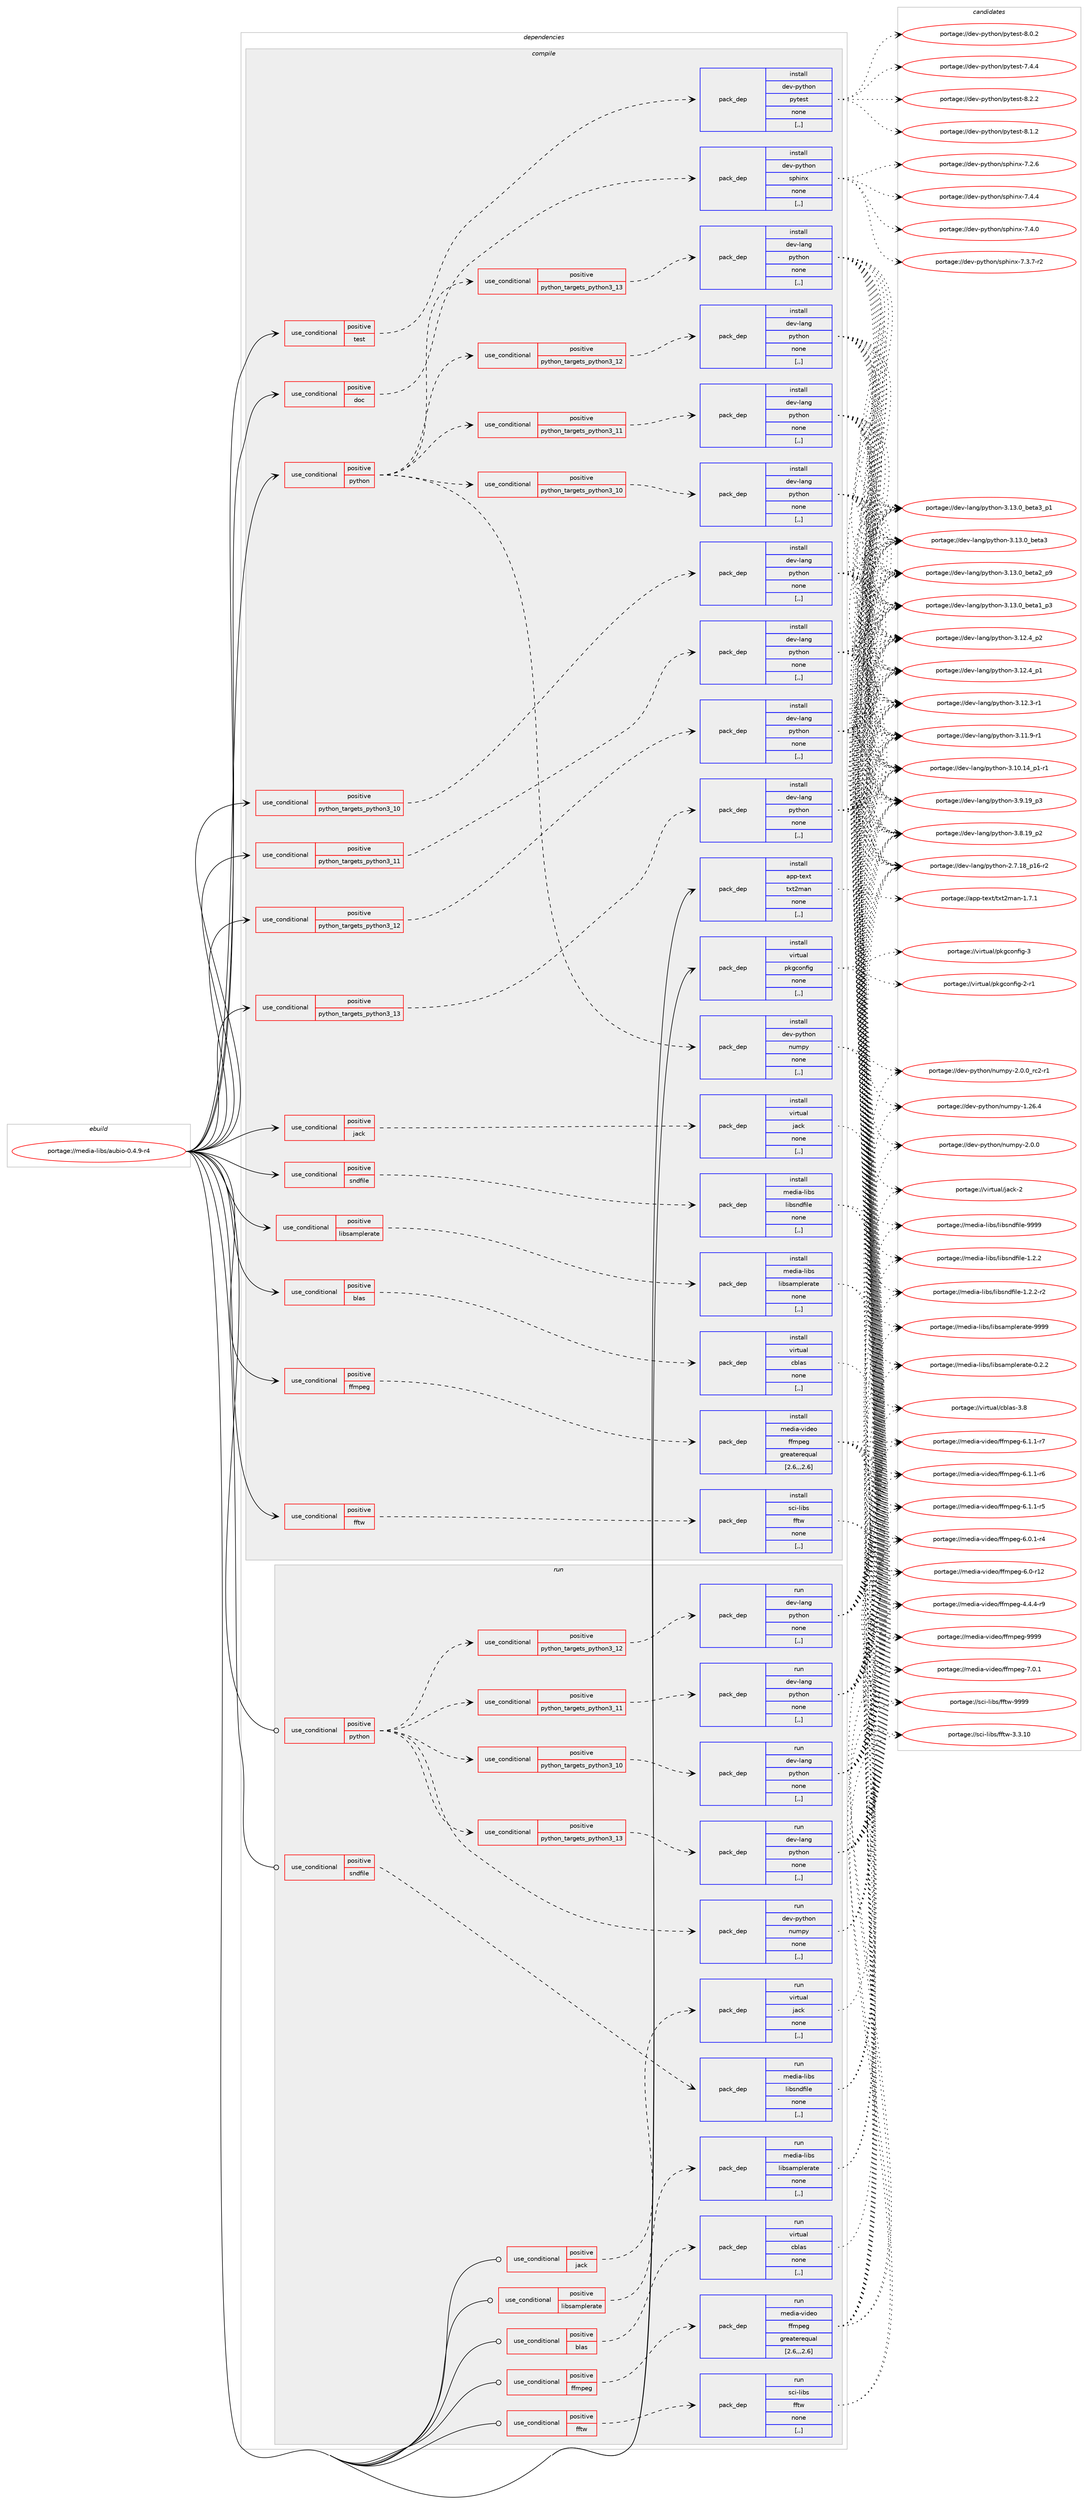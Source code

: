 digraph prolog {

# *************
# Graph options
# *************

newrank=true;
concentrate=true;
compound=true;
graph [rankdir=LR,fontname=Helvetica,fontsize=10,ranksep=1.5];#, ranksep=2.5, nodesep=0.2];
edge  [arrowhead=vee];
node  [fontname=Helvetica,fontsize=10];

# **********
# The ebuild
# **********

subgraph cluster_leftcol {
color=gray;
label=<<i>ebuild</i>>;
id [label="portage://media-libs/aubio-0.4.9-r4", color=red, width=4, href="../media-libs/aubio-0.4.9-r4.svg"];
}

# ****************
# The dependencies
# ****************

subgraph cluster_midcol {
color=gray;
label=<<i>dependencies</i>>;
subgraph cluster_compile {
fillcolor="#eeeeee";
style=filled;
label=<<i>compile</i>>;
subgraph cond74197 {
dependency295135 [label=<<TABLE BORDER="0" CELLBORDER="1" CELLSPACING="0" CELLPADDING="4"><TR><TD ROWSPAN="3" CELLPADDING="10">use_conditional</TD></TR><TR><TD>positive</TD></TR><TR><TD>blas</TD></TR></TABLE>>, shape=none, color=red];
subgraph pack218559 {
dependency295136 [label=<<TABLE BORDER="0" CELLBORDER="1" CELLSPACING="0" CELLPADDING="4" WIDTH="220"><TR><TD ROWSPAN="6" CELLPADDING="30">pack_dep</TD></TR><TR><TD WIDTH="110">install</TD></TR><TR><TD>virtual</TD></TR><TR><TD>cblas</TD></TR><TR><TD>none</TD></TR><TR><TD>[,,]</TD></TR></TABLE>>, shape=none, color=blue];
}
dependency295135:e -> dependency295136:w [weight=20,style="dashed",arrowhead="vee"];
}
id:e -> dependency295135:w [weight=20,style="solid",arrowhead="vee"];
subgraph cond74198 {
dependency295137 [label=<<TABLE BORDER="0" CELLBORDER="1" CELLSPACING="0" CELLPADDING="4"><TR><TD ROWSPAN="3" CELLPADDING="10">use_conditional</TD></TR><TR><TD>positive</TD></TR><TR><TD>doc</TD></TR></TABLE>>, shape=none, color=red];
subgraph pack218560 {
dependency295138 [label=<<TABLE BORDER="0" CELLBORDER="1" CELLSPACING="0" CELLPADDING="4" WIDTH="220"><TR><TD ROWSPAN="6" CELLPADDING="30">pack_dep</TD></TR><TR><TD WIDTH="110">install</TD></TR><TR><TD>dev-python</TD></TR><TR><TD>sphinx</TD></TR><TR><TD>none</TD></TR><TR><TD>[,,]</TD></TR></TABLE>>, shape=none, color=blue];
}
dependency295137:e -> dependency295138:w [weight=20,style="dashed",arrowhead="vee"];
}
id:e -> dependency295137:w [weight=20,style="solid",arrowhead="vee"];
subgraph cond74199 {
dependency295139 [label=<<TABLE BORDER="0" CELLBORDER="1" CELLSPACING="0" CELLPADDING="4"><TR><TD ROWSPAN="3" CELLPADDING="10">use_conditional</TD></TR><TR><TD>positive</TD></TR><TR><TD>ffmpeg</TD></TR></TABLE>>, shape=none, color=red];
subgraph pack218561 {
dependency295140 [label=<<TABLE BORDER="0" CELLBORDER="1" CELLSPACING="0" CELLPADDING="4" WIDTH="220"><TR><TD ROWSPAN="6" CELLPADDING="30">pack_dep</TD></TR><TR><TD WIDTH="110">install</TD></TR><TR><TD>media-video</TD></TR><TR><TD>ffmpeg</TD></TR><TR><TD>greaterequal</TD></TR><TR><TD>[2.6,,,2.6]</TD></TR></TABLE>>, shape=none, color=blue];
}
dependency295139:e -> dependency295140:w [weight=20,style="dashed",arrowhead="vee"];
}
id:e -> dependency295139:w [weight=20,style="solid",arrowhead="vee"];
subgraph cond74200 {
dependency295141 [label=<<TABLE BORDER="0" CELLBORDER="1" CELLSPACING="0" CELLPADDING="4"><TR><TD ROWSPAN="3" CELLPADDING="10">use_conditional</TD></TR><TR><TD>positive</TD></TR><TR><TD>fftw</TD></TR></TABLE>>, shape=none, color=red];
subgraph pack218562 {
dependency295142 [label=<<TABLE BORDER="0" CELLBORDER="1" CELLSPACING="0" CELLPADDING="4" WIDTH="220"><TR><TD ROWSPAN="6" CELLPADDING="30">pack_dep</TD></TR><TR><TD WIDTH="110">install</TD></TR><TR><TD>sci-libs</TD></TR><TR><TD>fftw</TD></TR><TR><TD>none</TD></TR><TR><TD>[,,]</TD></TR></TABLE>>, shape=none, color=blue];
}
dependency295141:e -> dependency295142:w [weight=20,style="dashed",arrowhead="vee"];
}
id:e -> dependency295141:w [weight=20,style="solid",arrowhead="vee"];
subgraph cond74201 {
dependency295143 [label=<<TABLE BORDER="0" CELLBORDER="1" CELLSPACING="0" CELLPADDING="4"><TR><TD ROWSPAN="3" CELLPADDING="10">use_conditional</TD></TR><TR><TD>positive</TD></TR><TR><TD>jack</TD></TR></TABLE>>, shape=none, color=red];
subgraph pack218563 {
dependency295144 [label=<<TABLE BORDER="0" CELLBORDER="1" CELLSPACING="0" CELLPADDING="4" WIDTH="220"><TR><TD ROWSPAN="6" CELLPADDING="30">pack_dep</TD></TR><TR><TD WIDTH="110">install</TD></TR><TR><TD>virtual</TD></TR><TR><TD>jack</TD></TR><TR><TD>none</TD></TR><TR><TD>[,,]</TD></TR></TABLE>>, shape=none, color=blue];
}
dependency295143:e -> dependency295144:w [weight=20,style="dashed",arrowhead="vee"];
}
id:e -> dependency295143:w [weight=20,style="solid",arrowhead="vee"];
subgraph cond74202 {
dependency295145 [label=<<TABLE BORDER="0" CELLBORDER="1" CELLSPACING="0" CELLPADDING="4"><TR><TD ROWSPAN="3" CELLPADDING="10">use_conditional</TD></TR><TR><TD>positive</TD></TR><TR><TD>libsamplerate</TD></TR></TABLE>>, shape=none, color=red];
subgraph pack218564 {
dependency295146 [label=<<TABLE BORDER="0" CELLBORDER="1" CELLSPACING="0" CELLPADDING="4" WIDTH="220"><TR><TD ROWSPAN="6" CELLPADDING="30">pack_dep</TD></TR><TR><TD WIDTH="110">install</TD></TR><TR><TD>media-libs</TD></TR><TR><TD>libsamplerate</TD></TR><TR><TD>none</TD></TR><TR><TD>[,,]</TD></TR></TABLE>>, shape=none, color=blue];
}
dependency295145:e -> dependency295146:w [weight=20,style="dashed",arrowhead="vee"];
}
id:e -> dependency295145:w [weight=20,style="solid",arrowhead="vee"];
subgraph cond74203 {
dependency295147 [label=<<TABLE BORDER="0" CELLBORDER="1" CELLSPACING="0" CELLPADDING="4"><TR><TD ROWSPAN="3" CELLPADDING="10">use_conditional</TD></TR><TR><TD>positive</TD></TR><TR><TD>python</TD></TR></TABLE>>, shape=none, color=red];
subgraph cond74204 {
dependency295148 [label=<<TABLE BORDER="0" CELLBORDER="1" CELLSPACING="0" CELLPADDING="4"><TR><TD ROWSPAN="3" CELLPADDING="10">use_conditional</TD></TR><TR><TD>positive</TD></TR><TR><TD>python_targets_python3_10</TD></TR></TABLE>>, shape=none, color=red];
subgraph pack218565 {
dependency295149 [label=<<TABLE BORDER="0" CELLBORDER="1" CELLSPACING="0" CELLPADDING="4" WIDTH="220"><TR><TD ROWSPAN="6" CELLPADDING="30">pack_dep</TD></TR><TR><TD WIDTH="110">install</TD></TR><TR><TD>dev-lang</TD></TR><TR><TD>python</TD></TR><TR><TD>none</TD></TR><TR><TD>[,,]</TD></TR></TABLE>>, shape=none, color=blue];
}
dependency295148:e -> dependency295149:w [weight=20,style="dashed",arrowhead="vee"];
}
dependency295147:e -> dependency295148:w [weight=20,style="dashed",arrowhead="vee"];
subgraph cond74205 {
dependency295150 [label=<<TABLE BORDER="0" CELLBORDER="1" CELLSPACING="0" CELLPADDING="4"><TR><TD ROWSPAN="3" CELLPADDING="10">use_conditional</TD></TR><TR><TD>positive</TD></TR><TR><TD>python_targets_python3_11</TD></TR></TABLE>>, shape=none, color=red];
subgraph pack218566 {
dependency295151 [label=<<TABLE BORDER="0" CELLBORDER="1" CELLSPACING="0" CELLPADDING="4" WIDTH="220"><TR><TD ROWSPAN="6" CELLPADDING="30">pack_dep</TD></TR><TR><TD WIDTH="110">install</TD></TR><TR><TD>dev-lang</TD></TR><TR><TD>python</TD></TR><TR><TD>none</TD></TR><TR><TD>[,,]</TD></TR></TABLE>>, shape=none, color=blue];
}
dependency295150:e -> dependency295151:w [weight=20,style="dashed",arrowhead="vee"];
}
dependency295147:e -> dependency295150:w [weight=20,style="dashed",arrowhead="vee"];
subgraph cond74206 {
dependency295152 [label=<<TABLE BORDER="0" CELLBORDER="1" CELLSPACING="0" CELLPADDING="4"><TR><TD ROWSPAN="3" CELLPADDING="10">use_conditional</TD></TR><TR><TD>positive</TD></TR><TR><TD>python_targets_python3_12</TD></TR></TABLE>>, shape=none, color=red];
subgraph pack218567 {
dependency295153 [label=<<TABLE BORDER="0" CELLBORDER="1" CELLSPACING="0" CELLPADDING="4" WIDTH="220"><TR><TD ROWSPAN="6" CELLPADDING="30">pack_dep</TD></TR><TR><TD WIDTH="110">install</TD></TR><TR><TD>dev-lang</TD></TR><TR><TD>python</TD></TR><TR><TD>none</TD></TR><TR><TD>[,,]</TD></TR></TABLE>>, shape=none, color=blue];
}
dependency295152:e -> dependency295153:w [weight=20,style="dashed",arrowhead="vee"];
}
dependency295147:e -> dependency295152:w [weight=20,style="dashed",arrowhead="vee"];
subgraph cond74207 {
dependency295154 [label=<<TABLE BORDER="0" CELLBORDER="1" CELLSPACING="0" CELLPADDING="4"><TR><TD ROWSPAN="3" CELLPADDING="10">use_conditional</TD></TR><TR><TD>positive</TD></TR><TR><TD>python_targets_python3_13</TD></TR></TABLE>>, shape=none, color=red];
subgraph pack218568 {
dependency295155 [label=<<TABLE BORDER="0" CELLBORDER="1" CELLSPACING="0" CELLPADDING="4" WIDTH="220"><TR><TD ROWSPAN="6" CELLPADDING="30">pack_dep</TD></TR><TR><TD WIDTH="110">install</TD></TR><TR><TD>dev-lang</TD></TR><TR><TD>python</TD></TR><TR><TD>none</TD></TR><TR><TD>[,,]</TD></TR></TABLE>>, shape=none, color=blue];
}
dependency295154:e -> dependency295155:w [weight=20,style="dashed",arrowhead="vee"];
}
dependency295147:e -> dependency295154:w [weight=20,style="dashed",arrowhead="vee"];
subgraph pack218569 {
dependency295156 [label=<<TABLE BORDER="0" CELLBORDER="1" CELLSPACING="0" CELLPADDING="4" WIDTH="220"><TR><TD ROWSPAN="6" CELLPADDING="30">pack_dep</TD></TR><TR><TD WIDTH="110">install</TD></TR><TR><TD>dev-python</TD></TR><TR><TD>numpy</TD></TR><TR><TD>none</TD></TR><TR><TD>[,,]</TD></TR></TABLE>>, shape=none, color=blue];
}
dependency295147:e -> dependency295156:w [weight=20,style="dashed",arrowhead="vee"];
}
id:e -> dependency295147:w [weight=20,style="solid",arrowhead="vee"];
subgraph cond74208 {
dependency295157 [label=<<TABLE BORDER="0" CELLBORDER="1" CELLSPACING="0" CELLPADDING="4"><TR><TD ROWSPAN="3" CELLPADDING="10">use_conditional</TD></TR><TR><TD>positive</TD></TR><TR><TD>python_targets_python3_10</TD></TR></TABLE>>, shape=none, color=red];
subgraph pack218570 {
dependency295158 [label=<<TABLE BORDER="0" CELLBORDER="1" CELLSPACING="0" CELLPADDING="4" WIDTH="220"><TR><TD ROWSPAN="6" CELLPADDING="30">pack_dep</TD></TR><TR><TD WIDTH="110">install</TD></TR><TR><TD>dev-lang</TD></TR><TR><TD>python</TD></TR><TR><TD>none</TD></TR><TR><TD>[,,]</TD></TR></TABLE>>, shape=none, color=blue];
}
dependency295157:e -> dependency295158:w [weight=20,style="dashed",arrowhead="vee"];
}
id:e -> dependency295157:w [weight=20,style="solid",arrowhead="vee"];
subgraph cond74209 {
dependency295159 [label=<<TABLE BORDER="0" CELLBORDER="1" CELLSPACING="0" CELLPADDING="4"><TR><TD ROWSPAN="3" CELLPADDING="10">use_conditional</TD></TR><TR><TD>positive</TD></TR><TR><TD>python_targets_python3_11</TD></TR></TABLE>>, shape=none, color=red];
subgraph pack218571 {
dependency295160 [label=<<TABLE BORDER="0" CELLBORDER="1" CELLSPACING="0" CELLPADDING="4" WIDTH="220"><TR><TD ROWSPAN="6" CELLPADDING="30">pack_dep</TD></TR><TR><TD WIDTH="110">install</TD></TR><TR><TD>dev-lang</TD></TR><TR><TD>python</TD></TR><TR><TD>none</TD></TR><TR><TD>[,,]</TD></TR></TABLE>>, shape=none, color=blue];
}
dependency295159:e -> dependency295160:w [weight=20,style="dashed",arrowhead="vee"];
}
id:e -> dependency295159:w [weight=20,style="solid",arrowhead="vee"];
subgraph cond74210 {
dependency295161 [label=<<TABLE BORDER="0" CELLBORDER="1" CELLSPACING="0" CELLPADDING="4"><TR><TD ROWSPAN="3" CELLPADDING="10">use_conditional</TD></TR><TR><TD>positive</TD></TR><TR><TD>python_targets_python3_12</TD></TR></TABLE>>, shape=none, color=red];
subgraph pack218572 {
dependency295162 [label=<<TABLE BORDER="0" CELLBORDER="1" CELLSPACING="0" CELLPADDING="4" WIDTH="220"><TR><TD ROWSPAN="6" CELLPADDING="30">pack_dep</TD></TR><TR><TD WIDTH="110">install</TD></TR><TR><TD>dev-lang</TD></TR><TR><TD>python</TD></TR><TR><TD>none</TD></TR><TR><TD>[,,]</TD></TR></TABLE>>, shape=none, color=blue];
}
dependency295161:e -> dependency295162:w [weight=20,style="dashed",arrowhead="vee"];
}
id:e -> dependency295161:w [weight=20,style="solid",arrowhead="vee"];
subgraph cond74211 {
dependency295163 [label=<<TABLE BORDER="0" CELLBORDER="1" CELLSPACING="0" CELLPADDING="4"><TR><TD ROWSPAN="3" CELLPADDING="10">use_conditional</TD></TR><TR><TD>positive</TD></TR><TR><TD>python_targets_python3_13</TD></TR></TABLE>>, shape=none, color=red];
subgraph pack218573 {
dependency295164 [label=<<TABLE BORDER="0" CELLBORDER="1" CELLSPACING="0" CELLPADDING="4" WIDTH="220"><TR><TD ROWSPAN="6" CELLPADDING="30">pack_dep</TD></TR><TR><TD WIDTH="110">install</TD></TR><TR><TD>dev-lang</TD></TR><TR><TD>python</TD></TR><TR><TD>none</TD></TR><TR><TD>[,,]</TD></TR></TABLE>>, shape=none, color=blue];
}
dependency295163:e -> dependency295164:w [weight=20,style="dashed",arrowhead="vee"];
}
id:e -> dependency295163:w [weight=20,style="solid",arrowhead="vee"];
subgraph cond74212 {
dependency295165 [label=<<TABLE BORDER="0" CELLBORDER="1" CELLSPACING="0" CELLPADDING="4"><TR><TD ROWSPAN="3" CELLPADDING="10">use_conditional</TD></TR><TR><TD>positive</TD></TR><TR><TD>sndfile</TD></TR></TABLE>>, shape=none, color=red];
subgraph pack218574 {
dependency295166 [label=<<TABLE BORDER="0" CELLBORDER="1" CELLSPACING="0" CELLPADDING="4" WIDTH="220"><TR><TD ROWSPAN="6" CELLPADDING="30">pack_dep</TD></TR><TR><TD WIDTH="110">install</TD></TR><TR><TD>media-libs</TD></TR><TR><TD>libsndfile</TD></TR><TR><TD>none</TD></TR><TR><TD>[,,]</TD></TR></TABLE>>, shape=none, color=blue];
}
dependency295165:e -> dependency295166:w [weight=20,style="dashed",arrowhead="vee"];
}
id:e -> dependency295165:w [weight=20,style="solid",arrowhead="vee"];
subgraph cond74213 {
dependency295167 [label=<<TABLE BORDER="0" CELLBORDER="1" CELLSPACING="0" CELLPADDING="4"><TR><TD ROWSPAN="3" CELLPADDING="10">use_conditional</TD></TR><TR><TD>positive</TD></TR><TR><TD>test</TD></TR></TABLE>>, shape=none, color=red];
subgraph pack218575 {
dependency295168 [label=<<TABLE BORDER="0" CELLBORDER="1" CELLSPACING="0" CELLPADDING="4" WIDTH="220"><TR><TD ROWSPAN="6" CELLPADDING="30">pack_dep</TD></TR><TR><TD WIDTH="110">install</TD></TR><TR><TD>dev-python</TD></TR><TR><TD>pytest</TD></TR><TR><TD>none</TD></TR><TR><TD>[,,]</TD></TR></TABLE>>, shape=none, color=blue];
}
dependency295167:e -> dependency295168:w [weight=20,style="dashed",arrowhead="vee"];
}
id:e -> dependency295167:w [weight=20,style="solid",arrowhead="vee"];
subgraph pack218576 {
dependency295169 [label=<<TABLE BORDER="0" CELLBORDER="1" CELLSPACING="0" CELLPADDING="4" WIDTH="220"><TR><TD ROWSPAN="6" CELLPADDING="30">pack_dep</TD></TR><TR><TD WIDTH="110">install</TD></TR><TR><TD>app-text</TD></TR><TR><TD>txt2man</TD></TR><TR><TD>none</TD></TR><TR><TD>[,,]</TD></TR></TABLE>>, shape=none, color=blue];
}
id:e -> dependency295169:w [weight=20,style="solid",arrowhead="vee"];
subgraph pack218577 {
dependency295170 [label=<<TABLE BORDER="0" CELLBORDER="1" CELLSPACING="0" CELLPADDING="4" WIDTH="220"><TR><TD ROWSPAN="6" CELLPADDING="30">pack_dep</TD></TR><TR><TD WIDTH="110">install</TD></TR><TR><TD>virtual</TD></TR><TR><TD>pkgconfig</TD></TR><TR><TD>none</TD></TR><TR><TD>[,,]</TD></TR></TABLE>>, shape=none, color=blue];
}
id:e -> dependency295170:w [weight=20,style="solid",arrowhead="vee"];
}
subgraph cluster_compileandrun {
fillcolor="#eeeeee";
style=filled;
label=<<i>compile and run</i>>;
}
subgraph cluster_run {
fillcolor="#eeeeee";
style=filled;
label=<<i>run</i>>;
subgraph cond74214 {
dependency295171 [label=<<TABLE BORDER="0" CELLBORDER="1" CELLSPACING="0" CELLPADDING="4"><TR><TD ROWSPAN="3" CELLPADDING="10">use_conditional</TD></TR><TR><TD>positive</TD></TR><TR><TD>blas</TD></TR></TABLE>>, shape=none, color=red];
subgraph pack218578 {
dependency295172 [label=<<TABLE BORDER="0" CELLBORDER="1" CELLSPACING="0" CELLPADDING="4" WIDTH="220"><TR><TD ROWSPAN="6" CELLPADDING="30">pack_dep</TD></TR><TR><TD WIDTH="110">run</TD></TR><TR><TD>virtual</TD></TR><TR><TD>cblas</TD></TR><TR><TD>none</TD></TR><TR><TD>[,,]</TD></TR></TABLE>>, shape=none, color=blue];
}
dependency295171:e -> dependency295172:w [weight=20,style="dashed",arrowhead="vee"];
}
id:e -> dependency295171:w [weight=20,style="solid",arrowhead="odot"];
subgraph cond74215 {
dependency295173 [label=<<TABLE BORDER="0" CELLBORDER="1" CELLSPACING="0" CELLPADDING="4"><TR><TD ROWSPAN="3" CELLPADDING="10">use_conditional</TD></TR><TR><TD>positive</TD></TR><TR><TD>ffmpeg</TD></TR></TABLE>>, shape=none, color=red];
subgraph pack218579 {
dependency295174 [label=<<TABLE BORDER="0" CELLBORDER="1" CELLSPACING="0" CELLPADDING="4" WIDTH="220"><TR><TD ROWSPAN="6" CELLPADDING="30">pack_dep</TD></TR><TR><TD WIDTH="110">run</TD></TR><TR><TD>media-video</TD></TR><TR><TD>ffmpeg</TD></TR><TR><TD>greaterequal</TD></TR><TR><TD>[2.6,,,2.6]</TD></TR></TABLE>>, shape=none, color=blue];
}
dependency295173:e -> dependency295174:w [weight=20,style="dashed",arrowhead="vee"];
}
id:e -> dependency295173:w [weight=20,style="solid",arrowhead="odot"];
subgraph cond74216 {
dependency295175 [label=<<TABLE BORDER="0" CELLBORDER="1" CELLSPACING="0" CELLPADDING="4"><TR><TD ROWSPAN="3" CELLPADDING="10">use_conditional</TD></TR><TR><TD>positive</TD></TR><TR><TD>fftw</TD></TR></TABLE>>, shape=none, color=red];
subgraph pack218580 {
dependency295176 [label=<<TABLE BORDER="0" CELLBORDER="1" CELLSPACING="0" CELLPADDING="4" WIDTH="220"><TR><TD ROWSPAN="6" CELLPADDING="30">pack_dep</TD></TR><TR><TD WIDTH="110">run</TD></TR><TR><TD>sci-libs</TD></TR><TR><TD>fftw</TD></TR><TR><TD>none</TD></TR><TR><TD>[,,]</TD></TR></TABLE>>, shape=none, color=blue];
}
dependency295175:e -> dependency295176:w [weight=20,style="dashed",arrowhead="vee"];
}
id:e -> dependency295175:w [weight=20,style="solid",arrowhead="odot"];
subgraph cond74217 {
dependency295177 [label=<<TABLE BORDER="0" CELLBORDER="1" CELLSPACING="0" CELLPADDING="4"><TR><TD ROWSPAN="3" CELLPADDING="10">use_conditional</TD></TR><TR><TD>positive</TD></TR><TR><TD>jack</TD></TR></TABLE>>, shape=none, color=red];
subgraph pack218581 {
dependency295178 [label=<<TABLE BORDER="0" CELLBORDER="1" CELLSPACING="0" CELLPADDING="4" WIDTH="220"><TR><TD ROWSPAN="6" CELLPADDING="30">pack_dep</TD></TR><TR><TD WIDTH="110">run</TD></TR><TR><TD>virtual</TD></TR><TR><TD>jack</TD></TR><TR><TD>none</TD></TR><TR><TD>[,,]</TD></TR></TABLE>>, shape=none, color=blue];
}
dependency295177:e -> dependency295178:w [weight=20,style="dashed",arrowhead="vee"];
}
id:e -> dependency295177:w [weight=20,style="solid",arrowhead="odot"];
subgraph cond74218 {
dependency295179 [label=<<TABLE BORDER="0" CELLBORDER="1" CELLSPACING="0" CELLPADDING="4"><TR><TD ROWSPAN="3" CELLPADDING="10">use_conditional</TD></TR><TR><TD>positive</TD></TR><TR><TD>libsamplerate</TD></TR></TABLE>>, shape=none, color=red];
subgraph pack218582 {
dependency295180 [label=<<TABLE BORDER="0" CELLBORDER="1" CELLSPACING="0" CELLPADDING="4" WIDTH="220"><TR><TD ROWSPAN="6" CELLPADDING="30">pack_dep</TD></TR><TR><TD WIDTH="110">run</TD></TR><TR><TD>media-libs</TD></TR><TR><TD>libsamplerate</TD></TR><TR><TD>none</TD></TR><TR><TD>[,,]</TD></TR></TABLE>>, shape=none, color=blue];
}
dependency295179:e -> dependency295180:w [weight=20,style="dashed",arrowhead="vee"];
}
id:e -> dependency295179:w [weight=20,style="solid",arrowhead="odot"];
subgraph cond74219 {
dependency295181 [label=<<TABLE BORDER="0" CELLBORDER="1" CELLSPACING="0" CELLPADDING="4"><TR><TD ROWSPAN="3" CELLPADDING="10">use_conditional</TD></TR><TR><TD>positive</TD></TR><TR><TD>python</TD></TR></TABLE>>, shape=none, color=red];
subgraph cond74220 {
dependency295182 [label=<<TABLE BORDER="0" CELLBORDER="1" CELLSPACING="0" CELLPADDING="4"><TR><TD ROWSPAN="3" CELLPADDING="10">use_conditional</TD></TR><TR><TD>positive</TD></TR><TR><TD>python_targets_python3_10</TD></TR></TABLE>>, shape=none, color=red];
subgraph pack218583 {
dependency295183 [label=<<TABLE BORDER="0" CELLBORDER="1" CELLSPACING="0" CELLPADDING="4" WIDTH="220"><TR><TD ROWSPAN="6" CELLPADDING="30">pack_dep</TD></TR><TR><TD WIDTH="110">run</TD></TR><TR><TD>dev-lang</TD></TR><TR><TD>python</TD></TR><TR><TD>none</TD></TR><TR><TD>[,,]</TD></TR></TABLE>>, shape=none, color=blue];
}
dependency295182:e -> dependency295183:w [weight=20,style="dashed",arrowhead="vee"];
}
dependency295181:e -> dependency295182:w [weight=20,style="dashed",arrowhead="vee"];
subgraph cond74221 {
dependency295184 [label=<<TABLE BORDER="0" CELLBORDER="1" CELLSPACING="0" CELLPADDING="4"><TR><TD ROWSPAN="3" CELLPADDING="10">use_conditional</TD></TR><TR><TD>positive</TD></TR><TR><TD>python_targets_python3_11</TD></TR></TABLE>>, shape=none, color=red];
subgraph pack218584 {
dependency295185 [label=<<TABLE BORDER="0" CELLBORDER="1" CELLSPACING="0" CELLPADDING="4" WIDTH="220"><TR><TD ROWSPAN="6" CELLPADDING="30">pack_dep</TD></TR><TR><TD WIDTH="110">run</TD></TR><TR><TD>dev-lang</TD></TR><TR><TD>python</TD></TR><TR><TD>none</TD></TR><TR><TD>[,,]</TD></TR></TABLE>>, shape=none, color=blue];
}
dependency295184:e -> dependency295185:w [weight=20,style="dashed",arrowhead="vee"];
}
dependency295181:e -> dependency295184:w [weight=20,style="dashed",arrowhead="vee"];
subgraph cond74222 {
dependency295186 [label=<<TABLE BORDER="0" CELLBORDER="1" CELLSPACING="0" CELLPADDING="4"><TR><TD ROWSPAN="3" CELLPADDING="10">use_conditional</TD></TR><TR><TD>positive</TD></TR><TR><TD>python_targets_python3_12</TD></TR></TABLE>>, shape=none, color=red];
subgraph pack218585 {
dependency295187 [label=<<TABLE BORDER="0" CELLBORDER="1" CELLSPACING="0" CELLPADDING="4" WIDTH="220"><TR><TD ROWSPAN="6" CELLPADDING="30">pack_dep</TD></TR><TR><TD WIDTH="110">run</TD></TR><TR><TD>dev-lang</TD></TR><TR><TD>python</TD></TR><TR><TD>none</TD></TR><TR><TD>[,,]</TD></TR></TABLE>>, shape=none, color=blue];
}
dependency295186:e -> dependency295187:w [weight=20,style="dashed",arrowhead="vee"];
}
dependency295181:e -> dependency295186:w [weight=20,style="dashed",arrowhead="vee"];
subgraph cond74223 {
dependency295188 [label=<<TABLE BORDER="0" CELLBORDER="1" CELLSPACING="0" CELLPADDING="4"><TR><TD ROWSPAN="3" CELLPADDING="10">use_conditional</TD></TR><TR><TD>positive</TD></TR><TR><TD>python_targets_python3_13</TD></TR></TABLE>>, shape=none, color=red];
subgraph pack218586 {
dependency295189 [label=<<TABLE BORDER="0" CELLBORDER="1" CELLSPACING="0" CELLPADDING="4" WIDTH="220"><TR><TD ROWSPAN="6" CELLPADDING="30">pack_dep</TD></TR><TR><TD WIDTH="110">run</TD></TR><TR><TD>dev-lang</TD></TR><TR><TD>python</TD></TR><TR><TD>none</TD></TR><TR><TD>[,,]</TD></TR></TABLE>>, shape=none, color=blue];
}
dependency295188:e -> dependency295189:w [weight=20,style="dashed",arrowhead="vee"];
}
dependency295181:e -> dependency295188:w [weight=20,style="dashed",arrowhead="vee"];
subgraph pack218587 {
dependency295190 [label=<<TABLE BORDER="0" CELLBORDER="1" CELLSPACING="0" CELLPADDING="4" WIDTH="220"><TR><TD ROWSPAN="6" CELLPADDING="30">pack_dep</TD></TR><TR><TD WIDTH="110">run</TD></TR><TR><TD>dev-python</TD></TR><TR><TD>numpy</TD></TR><TR><TD>none</TD></TR><TR><TD>[,,]</TD></TR></TABLE>>, shape=none, color=blue];
}
dependency295181:e -> dependency295190:w [weight=20,style="dashed",arrowhead="vee"];
}
id:e -> dependency295181:w [weight=20,style="solid",arrowhead="odot"];
subgraph cond74224 {
dependency295191 [label=<<TABLE BORDER="0" CELLBORDER="1" CELLSPACING="0" CELLPADDING="4"><TR><TD ROWSPAN="3" CELLPADDING="10">use_conditional</TD></TR><TR><TD>positive</TD></TR><TR><TD>sndfile</TD></TR></TABLE>>, shape=none, color=red];
subgraph pack218588 {
dependency295192 [label=<<TABLE BORDER="0" CELLBORDER="1" CELLSPACING="0" CELLPADDING="4" WIDTH="220"><TR><TD ROWSPAN="6" CELLPADDING="30">pack_dep</TD></TR><TR><TD WIDTH="110">run</TD></TR><TR><TD>media-libs</TD></TR><TR><TD>libsndfile</TD></TR><TR><TD>none</TD></TR><TR><TD>[,,]</TD></TR></TABLE>>, shape=none, color=blue];
}
dependency295191:e -> dependency295192:w [weight=20,style="dashed",arrowhead="vee"];
}
id:e -> dependency295191:w [weight=20,style="solid",arrowhead="odot"];
}
}

# **************
# The candidates
# **************

subgraph cluster_choices {
rank=same;
color=gray;
label=<<i>candidates</i>>;

subgraph choice218559 {
color=black;
nodesep=1;
choice118105114116117971084799981089711545514656 [label="portage://virtual/cblas-3.8", color=red, width=4,href="../virtual/cblas-3.8.svg"];
dependency295136:e -> choice118105114116117971084799981089711545514656:w [style=dotted,weight="100"];
}
subgraph choice218560 {
color=black;
nodesep=1;
choice1001011184511212111610411111047115112104105110120455546524652 [label="portage://dev-python/sphinx-7.4.4", color=red, width=4,href="../dev-python/sphinx-7.4.4.svg"];
choice1001011184511212111610411111047115112104105110120455546524648 [label="portage://dev-python/sphinx-7.4.0", color=red, width=4,href="../dev-python/sphinx-7.4.0.svg"];
choice10010111845112121116104111110471151121041051101204555465146554511450 [label="portage://dev-python/sphinx-7.3.7-r2", color=red, width=4,href="../dev-python/sphinx-7.3.7-r2.svg"];
choice1001011184511212111610411111047115112104105110120455546504654 [label="portage://dev-python/sphinx-7.2.6", color=red, width=4,href="../dev-python/sphinx-7.2.6.svg"];
dependency295138:e -> choice1001011184511212111610411111047115112104105110120455546524652:w [style=dotted,weight="100"];
dependency295138:e -> choice1001011184511212111610411111047115112104105110120455546524648:w [style=dotted,weight="100"];
dependency295138:e -> choice10010111845112121116104111110471151121041051101204555465146554511450:w [style=dotted,weight="100"];
dependency295138:e -> choice1001011184511212111610411111047115112104105110120455546504654:w [style=dotted,weight="100"];
}
subgraph choice218561 {
color=black;
nodesep=1;
choice1091011001059745118105100101111471021021091121011034557575757 [label="portage://media-video/ffmpeg-9999", color=red, width=4,href="../media-video/ffmpeg-9999.svg"];
choice109101100105974511810510010111147102102109112101103455546484649 [label="portage://media-video/ffmpeg-7.0.1", color=red, width=4,href="../media-video/ffmpeg-7.0.1.svg"];
choice1091011001059745118105100101111471021021091121011034554464946494511455 [label="portage://media-video/ffmpeg-6.1.1-r7", color=red, width=4,href="../media-video/ffmpeg-6.1.1-r7.svg"];
choice1091011001059745118105100101111471021021091121011034554464946494511454 [label="portage://media-video/ffmpeg-6.1.1-r6", color=red, width=4,href="../media-video/ffmpeg-6.1.1-r6.svg"];
choice1091011001059745118105100101111471021021091121011034554464946494511453 [label="portage://media-video/ffmpeg-6.1.1-r5", color=red, width=4,href="../media-video/ffmpeg-6.1.1-r5.svg"];
choice1091011001059745118105100101111471021021091121011034554464846494511452 [label="portage://media-video/ffmpeg-6.0.1-r4", color=red, width=4,href="../media-video/ffmpeg-6.0.1-r4.svg"];
choice10910110010597451181051001011114710210210911210110345544648451144950 [label="portage://media-video/ffmpeg-6.0-r12", color=red, width=4,href="../media-video/ffmpeg-6.0-r12.svg"];
choice1091011001059745118105100101111471021021091121011034552465246524511457 [label="portage://media-video/ffmpeg-4.4.4-r9", color=red, width=4,href="../media-video/ffmpeg-4.4.4-r9.svg"];
dependency295140:e -> choice1091011001059745118105100101111471021021091121011034557575757:w [style=dotted,weight="100"];
dependency295140:e -> choice109101100105974511810510010111147102102109112101103455546484649:w [style=dotted,weight="100"];
dependency295140:e -> choice1091011001059745118105100101111471021021091121011034554464946494511455:w [style=dotted,weight="100"];
dependency295140:e -> choice1091011001059745118105100101111471021021091121011034554464946494511454:w [style=dotted,weight="100"];
dependency295140:e -> choice1091011001059745118105100101111471021021091121011034554464946494511453:w [style=dotted,weight="100"];
dependency295140:e -> choice1091011001059745118105100101111471021021091121011034554464846494511452:w [style=dotted,weight="100"];
dependency295140:e -> choice10910110010597451181051001011114710210210911210110345544648451144950:w [style=dotted,weight="100"];
dependency295140:e -> choice1091011001059745118105100101111471021021091121011034552465246524511457:w [style=dotted,weight="100"];
}
subgraph choice218562 {
color=black;
nodesep=1;
choice115991054510810598115471021021161194557575757 [label="portage://sci-libs/fftw-9999", color=red, width=4,href="../sci-libs/fftw-9999.svg"];
choice1159910545108105981154710210211611945514651464948 [label="portage://sci-libs/fftw-3.3.10", color=red, width=4,href="../sci-libs/fftw-3.3.10.svg"];
dependency295142:e -> choice115991054510810598115471021021161194557575757:w [style=dotted,weight="100"];
dependency295142:e -> choice1159910545108105981154710210211611945514651464948:w [style=dotted,weight="100"];
}
subgraph choice218563 {
color=black;
nodesep=1;
choice118105114116117971084710697991074550 [label="portage://virtual/jack-2", color=red, width=4,href="../virtual/jack-2.svg"];
dependency295144:e -> choice118105114116117971084710697991074550:w [style=dotted,weight="100"];
}
subgraph choice218564 {
color=black;
nodesep=1;
choice109101100105974510810598115471081059811597109112108101114971161014557575757 [label="portage://media-libs/libsamplerate-9999", color=red, width=4,href="../media-libs/libsamplerate-9999.svg"];
choice10910110010597451081059811547108105981159710911210810111497116101454846504650 [label="portage://media-libs/libsamplerate-0.2.2", color=red, width=4,href="../media-libs/libsamplerate-0.2.2.svg"];
dependency295146:e -> choice109101100105974510810598115471081059811597109112108101114971161014557575757:w [style=dotted,weight="100"];
dependency295146:e -> choice10910110010597451081059811547108105981159710911210810111497116101454846504650:w [style=dotted,weight="100"];
}
subgraph choice218565 {
color=black;
nodesep=1;
choice10010111845108971101034711212111610411111045514649514648959810111697519511249 [label="portage://dev-lang/python-3.13.0_beta3_p1", color=red, width=4,href="../dev-lang/python-3.13.0_beta3_p1.svg"];
choice1001011184510897110103471121211161041111104551464951464895981011169751 [label="portage://dev-lang/python-3.13.0_beta3", color=red, width=4,href="../dev-lang/python-3.13.0_beta3.svg"];
choice10010111845108971101034711212111610411111045514649514648959810111697509511257 [label="portage://dev-lang/python-3.13.0_beta2_p9", color=red, width=4,href="../dev-lang/python-3.13.0_beta2_p9.svg"];
choice10010111845108971101034711212111610411111045514649514648959810111697499511251 [label="portage://dev-lang/python-3.13.0_beta1_p3", color=red, width=4,href="../dev-lang/python-3.13.0_beta1_p3.svg"];
choice100101118451089711010347112121116104111110455146495046529511250 [label="portage://dev-lang/python-3.12.4_p2", color=red, width=4,href="../dev-lang/python-3.12.4_p2.svg"];
choice100101118451089711010347112121116104111110455146495046529511249 [label="portage://dev-lang/python-3.12.4_p1", color=red, width=4,href="../dev-lang/python-3.12.4_p1.svg"];
choice100101118451089711010347112121116104111110455146495046514511449 [label="portage://dev-lang/python-3.12.3-r1", color=red, width=4,href="../dev-lang/python-3.12.3-r1.svg"];
choice100101118451089711010347112121116104111110455146494946574511449 [label="portage://dev-lang/python-3.11.9-r1", color=red, width=4,href="../dev-lang/python-3.11.9-r1.svg"];
choice100101118451089711010347112121116104111110455146494846495295112494511449 [label="portage://dev-lang/python-3.10.14_p1-r1", color=red, width=4,href="../dev-lang/python-3.10.14_p1-r1.svg"];
choice100101118451089711010347112121116104111110455146574649579511251 [label="portage://dev-lang/python-3.9.19_p3", color=red, width=4,href="../dev-lang/python-3.9.19_p3.svg"];
choice100101118451089711010347112121116104111110455146564649579511250 [label="portage://dev-lang/python-3.8.19_p2", color=red, width=4,href="../dev-lang/python-3.8.19_p2.svg"];
choice100101118451089711010347112121116104111110455046554649569511249544511450 [label="portage://dev-lang/python-2.7.18_p16-r2", color=red, width=4,href="../dev-lang/python-2.7.18_p16-r2.svg"];
dependency295149:e -> choice10010111845108971101034711212111610411111045514649514648959810111697519511249:w [style=dotted,weight="100"];
dependency295149:e -> choice1001011184510897110103471121211161041111104551464951464895981011169751:w [style=dotted,weight="100"];
dependency295149:e -> choice10010111845108971101034711212111610411111045514649514648959810111697509511257:w [style=dotted,weight="100"];
dependency295149:e -> choice10010111845108971101034711212111610411111045514649514648959810111697499511251:w [style=dotted,weight="100"];
dependency295149:e -> choice100101118451089711010347112121116104111110455146495046529511250:w [style=dotted,weight="100"];
dependency295149:e -> choice100101118451089711010347112121116104111110455146495046529511249:w [style=dotted,weight="100"];
dependency295149:e -> choice100101118451089711010347112121116104111110455146495046514511449:w [style=dotted,weight="100"];
dependency295149:e -> choice100101118451089711010347112121116104111110455146494946574511449:w [style=dotted,weight="100"];
dependency295149:e -> choice100101118451089711010347112121116104111110455146494846495295112494511449:w [style=dotted,weight="100"];
dependency295149:e -> choice100101118451089711010347112121116104111110455146574649579511251:w [style=dotted,weight="100"];
dependency295149:e -> choice100101118451089711010347112121116104111110455146564649579511250:w [style=dotted,weight="100"];
dependency295149:e -> choice100101118451089711010347112121116104111110455046554649569511249544511450:w [style=dotted,weight="100"];
}
subgraph choice218566 {
color=black;
nodesep=1;
choice10010111845108971101034711212111610411111045514649514648959810111697519511249 [label="portage://dev-lang/python-3.13.0_beta3_p1", color=red, width=4,href="../dev-lang/python-3.13.0_beta3_p1.svg"];
choice1001011184510897110103471121211161041111104551464951464895981011169751 [label="portage://dev-lang/python-3.13.0_beta3", color=red, width=4,href="../dev-lang/python-3.13.0_beta3.svg"];
choice10010111845108971101034711212111610411111045514649514648959810111697509511257 [label="portage://dev-lang/python-3.13.0_beta2_p9", color=red, width=4,href="../dev-lang/python-3.13.0_beta2_p9.svg"];
choice10010111845108971101034711212111610411111045514649514648959810111697499511251 [label="portage://dev-lang/python-3.13.0_beta1_p3", color=red, width=4,href="../dev-lang/python-3.13.0_beta1_p3.svg"];
choice100101118451089711010347112121116104111110455146495046529511250 [label="portage://dev-lang/python-3.12.4_p2", color=red, width=4,href="../dev-lang/python-3.12.4_p2.svg"];
choice100101118451089711010347112121116104111110455146495046529511249 [label="portage://dev-lang/python-3.12.4_p1", color=red, width=4,href="../dev-lang/python-3.12.4_p1.svg"];
choice100101118451089711010347112121116104111110455146495046514511449 [label="portage://dev-lang/python-3.12.3-r1", color=red, width=4,href="../dev-lang/python-3.12.3-r1.svg"];
choice100101118451089711010347112121116104111110455146494946574511449 [label="portage://dev-lang/python-3.11.9-r1", color=red, width=4,href="../dev-lang/python-3.11.9-r1.svg"];
choice100101118451089711010347112121116104111110455146494846495295112494511449 [label="portage://dev-lang/python-3.10.14_p1-r1", color=red, width=4,href="../dev-lang/python-3.10.14_p1-r1.svg"];
choice100101118451089711010347112121116104111110455146574649579511251 [label="portage://dev-lang/python-3.9.19_p3", color=red, width=4,href="../dev-lang/python-3.9.19_p3.svg"];
choice100101118451089711010347112121116104111110455146564649579511250 [label="portage://dev-lang/python-3.8.19_p2", color=red, width=4,href="../dev-lang/python-3.8.19_p2.svg"];
choice100101118451089711010347112121116104111110455046554649569511249544511450 [label="portage://dev-lang/python-2.7.18_p16-r2", color=red, width=4,href="../dev-lang/python-2.7.18_p16-r2.svg"];
dependency295151:e -> choice10010111845108971101034711212111610411111045514649514648959810111697519511249:w [style=dotted,weight="100"];
dependency295151:e -> choice1001011184510897110103471121211161041111104551464951464895981011169751:w [style=dotted,weight="100"];
dependency295151:e -> choice10010111845108971101034711212111610411111045514649514648959810111697509511257:w [style=dotted,weight="100"];
dependency295151:e -> choice10010111845108971101034711212111610411111045514649514648959810111697499511251:w [style=dotted,weight="100"];
dependency295151:e -> choice100101118451089711010347112121116104111110455146495046529511250:w [style=dotted,weight="100"];
dependency295151:e -> choice100101118451089711010347112121116104111110455146495046529511249:w [style=dotted,weight="100"];
dependency295151:e -> choice100101118451089711010347112121116104111110455146495046514511449:w [style=dotted,weight="100"];
dependency295151:e -> choice100101118451089711010347112121116104111110455146494946574511449:w [style=dotted,weight="100"];
dependency295151:e -> choice100101118451089711010347112121116104111110455146494846495295112494511449:w [style=dotted,weight="100"];
dependency295151:e -> choice100101118451089711010347112121116104111110455146574649579511251:w [style=dotted,weight="100"];
dependency295151:e -> choice100101118451089711010347112121116104111110455146564649579511250:w [style=dotted,weight="100"];
dependency295151:e -> choice100101118451089711010347112121116104111110455046554649569511249544511450:w [style=dotted,weight="100"];
}
subgraph choice218567 {
color=black;
nodesep=1;
choice10010111845108971101034711212111610411111045514649514648959810111697519511249 [label="portage://dev-lang/python-3.13.0_beta3_p1", color=red, width=4,href="../dev-lang/python-3.13.0_beta3_p1.svg"];
choice1001011184510897110103471121211161041111104551464951464895981011169751 [label="portage://dev-lang/python-3.13.0_beta3", color=red, width=4,href="../dev-lang/python-3.13.0_beta3.svg"];
choice10010111845108971101034711212111610411111045514649514648959810111697509511257 [label="portage://dev-lang/python-3.13.0_beta2_p9", color=red, width=4,href="../dev-lang/python-3.13.0_beta2_p9.svg"];
choice10010111845108971101034711212111610411111045514649514648959810111697499511251 [label="portage://dev-lang/python-3.13.0_beta1_p3", color=red, width=4,href="../dev-lang/python-3.13.0_beta1_p3.svg"];
choice100101118451089711010347112121116104111110455146495046529511250 [label="portage://dev-lang/python-3.12.4_p2", color=red, width=4,href="../dev-lang/python-3.12.4_p2.svg"];
choice100101118451089711010347112121116104111110455146495046529511249 [label="portage://dev-lang/python-3.12.4_p1", color=red, width=4,href="../dev-lang/python-3.12.4_p1.svg"];
choice100101118451089711010347112121116104111110455146495046514511449 [label="portage://dev-lang/python-3.12.3-r1", color=red, width=4,href="../dev-lang/python-3.12.3-r1.svg"];
choice100101118451089711010347112121116104111110455146494946574511449 [label="portage://dev-lang/python-3.11.9-r1", color=red, width=4,href="../dev-lang/python-3.11.9-r1.svg"];
choice100101118451089711010347112121116104111110455146494846495295112494511449 [label="portage://dev-lang/python-3.10.14_p1-r1", color=red, width=4,href="../dev-lang/python-3.10.14_p1-r1.svg"];
choice100101118451089711010347112121116104111110455146574649579511251 [label="portage://dev-lang/python-3.9.19_p3", color=red, width=4,href="../dev-lang/python-3.9.19_p3.svg"];
choice100101118451089711010347112121116104111110455146564649579511250 [label="portage://dev-lang/python-3.8.19_p2", color=red, width=4,href="../dev-lang/python-3.8.19_p2.svg"];
choice100101118451089711010347112121116104111110455046554649569511249544511450 [label="portage://dev-lang/python-2.7.18_p16-r2", color=red, width=4,href="../dev-lang/python-2.7.18_p16-r2.svg"];
dependency295153:e -> choice10010111845108971101034711212111610411111045514649514648959810111697519511249:w [style=dotted,weight="100"];
dependency295153:e -> choice1001011184510897110103471121211161041111104551464951464895981011169751:w [style=dotted,weight="100"];
dependency295153:e -> choice10010111845108971101034711212111610411111045514649514648959810111697509511257:w [style=dotted,weight="100"];
dependency295153:e -> choice10010111845108971101034711212111610411111045514649514648959810111697499511251:w [style=dotted,weight="100"];
dependency295153:e -> choice100101118451089711010347112121116104111110455146495046529511250:w [style=dotted,weight="100"];
dependency295153:e -> choice100101118451089711010347112121116104111110455146495046529511249:w [style=dotted,weight="100"];
dependency295153:e -> choice100101118451089711010347112121116104111110455146495046514511449:w [style=dotted,weight="100"];
dependency295153:e -> choice100101118451089711010347112121116104111110455146494946574511449:w [style=dotted,weight="100"];
dependency295153:e -> choice100101118451089711010347112121116104111110455146494846495295112494511449:w [style=dotted,weight="100"];
dependency295153:e -> choice100101118451089711010347112121116104111110455146574649579511251:w [style=dotted,weight="100"];
dependency295153:e -> choice100101118451089711010347112121116104111110455146564649579511250:w [style=dotted,weight="100"];
dependency295153:e -> choice100101118451089711010347112121116104111110455046554649569511249544511450:w [style=dotted,weight="100"];
}
subgraph choice218568 {
color=black;
nodesep=1;
choice10010111845108971101034711212111610411111045514649514648959810111697519511249 [label="portage://dev-lang/python-3.13.0_beta3_p1", color=red, width=4,href="../dev-lang/python-3.13.0_beta3_p1.svg"];
choice1001011184510897110103471121211161041111104551464951464895981011169751 [label="portage://dev-lang/python-3.13.0_beta3", color=red, width=4,href="../dev-lang/python-3.13.0_beta3.svg"];
choice10010111845108971101034711212111610411111045514649514648959810111697509511257 [label="portage://dev-lang/python-3.13.0_beta2_p9", color=red, width=4,href="../dev-lang/python-3.13.0_beta2_p9.svg"];
choice10010111845108971101034711212111610411111045514649514648959810111697499511251 [label="portage://dev-lang/python-3.13.0_beta1_p3", color=red, width=4,href="../dev-lang/python-3.13.0_beta1_p3.svg"];
choice100101118451089711010347112121116104111110455146495046529511250 [label="portage://dev-lang/python-3.12.4_p2", color=red, width=4,href="../dev-lang/python-3.12.4_p2.svg"];
choice100101118451089711010347112121116104111110455146495046529511249 [label="portage://dev-lang/python-3.12.4_p1", color=red, width=4,href="../dev-lang/python-3.12.4_p1.svg"];
choice100101118451089711010347112121116104111110455146495046514511449 [label="portage://dev-lang/python-3.12.3-r1", color=red, width=4,href="../dev-lang/python-3.12.3-r1.svg"];
choice100101118451089711010347112121116104111110455146494946574511449 [label="portage://dev-lang/python-3.11.9-r1", color=red, width=4,href="../dev-lang/python-3.11.9-r1.svg"];
choice100101118451089711010347112121116104111110455146494846495295112494511449 [label="portage://dev-lang/python-3.10.14_p1-r1", color=red, width=4,href="../dev-lang/python-3.10.14_p1-r1.svg"];
choice100101118451089711010347112121116104111110455146574649579511251 [label="portage://dev-lang/python-3.9.19_p3", color=red, width=4,href="../dev-lang/python-3.9.19_p3.svg"];
choice100101118451089711010347112121116104111110455146564649579511250 [label="portage://dev-lang/python-3.8.19_p2", color=red, width=4,href="../dev-lang/python-3.8.19_p2.svg"];
choice100101118451089711010347112121116104111110455046554649569511249544511450 [label="portage://dev-lang/python-2.7.18_p16-r2", color=red, width=4,href="../dev-lang/python-2.7.18_p16-r2.svg"];
dependency295155:e -> choice10010111845108971101034711212111610411111045514649514648959810111697519511249:w [style=dotted,weight="100"];
dependency295155:e -> choice1001011184510897110103471121211161041111104551464951464895981011169751:w [style=dotted,weight="100"];
dependency295155:e -> choice10010111845108971101034711212111610411111045514649514648959810111697509511257:w [style=dotted,weight="100"];
dependency295155:e -> choice10010111845108971101034711212111610411111045514649514648959810111697499511251:w [style=dotted,weight="100"];
dependency295155:e -> choice100101118451089711010347112121116104111110455146495046529511250:w [style=dotted,weight="100"];
dependency295155:e -> choice100101118451089711010347112121116104111110455146495046529511249:w [style=dotted,weight="100"];
dependency295155:e -> choice100101118451089711010347112121116104111110455146495046514511449:w [style=dotted,weight="100"];
dependency295155:e -> choice100101118451089711010347112121116104111110455146494946574511449:w [style=dotted,weight="100"];
dependency295155:e -> choice100101118451089711010347112121116104111110455146494846495295112494511449:w [style=dotted,weight="100"];
dependency295155:e -> choice100101118451089711010347112121116104111110455146574649579511251:w [style=dotted,weight="100"];
dependency295155:e -> choice100101118451089711010347112121116104111110455146564649579511250:w [style=dotted,weight="100"];
dependency295155:e -> choice100101118451089711010347112121116104111110455046554649569511249544511450:w [style=dotted,weight="100"];
}
subgraph choice218569 {
color=black;
nodesep=1;
choice10010111845112121116104111110471101171091121214550464846489511499504511449 [label="portage://dev-python/numpy-2.0.0_rc2-r1", color=red, width=4,href="../dev-python/numpy-2.0.0_rc2-r1.svg"];
choice1001011184511212111610411111047110117109112121455046484648 [label="portage://dev-python/numpy-2.0.0", color=red, width=4,href="../dev-python/numpy-2.0.0.svg"];
choice100101118451121211161041111104711011710911212145494650544652 [label="portage://dev-python/numpy-1.26.4", color=red, width=4,href="../dev-python/numpy-1.26.4.svg"];
dependency295156:e -> choice10010111845112121116104111110471101171091121214550464846489511499504511449:w [style=dotted,weight="100"];
dependency295156:e -> choice1001011184511212111610411111047110117109112121455046484648:w [style=dotted,weight="100"];
dependency295156:e -> choice100101118451121211161041111104711011710911212145494650544652:w [style=dotted,weight="100"];
}
subgraph choice218570 {
color=black;
nodesep=1;
choice10010111845108971101034711212111610411111045514649514648959810111697519511249 [label="portage://dev-lang/python-3.13.0_beta3_p1", color=red, width=4,href="../dev-lang/python-3.13.0_beta3_p1.svg"];
choice1001011184510897110103471121211161041111104551464951464895981011169751 [label="portage://dev-lang/python-3.13.0_beta3", color=red, width=4,href="../dev-lang/python-3.13.0_beta3.svg"];
choice10010111845108971101034711212111610411111045514649514648959810111697509511257 [label="portage://dev-lang/python-3.13.0_beta2_p9", color=red, width=4,href="../dev-lang/python-3.13.0_beta2_p9.svg"];
choice10010111845108971101034711212111610411111045514649514648959810111697499511251 [label="portage://dev-lang/python-3.13.0_beta1_p3", color=red, width=4,href="../dev-lang/python-3.13.0_beta1_p3.svg"];
choice100101118451089711010347112121116104111110455146495046529511250 [label="portage://dev-lang/python-3.12.4_p2", color=red, width=4,href="../dev-lang/python-3.12.4_p2.svg"];
choice100101118451089711010347112121116104111110455146495046529511249 [label="portage://dev-lang/python-3.12.4_p1", color=red, width=4,href="../dev-lang/python-3.12.4_p1.svg"];
choice100101118451089711010347112121116104111110455146495046514511449 [label="portage://dev-lang/python-3.12.3-r1", color=red, width=4,href="../dev-lang/python-3.12.3-r1.svg"];
choice100101118451089711010347112121116104111110455146494946574511449 [label="portage://dev-lang/python-3.11.9-r1", color=red, width=4,href="../dev-lang/python-3.11.9-r1.svg"];
choice100101118451089711010347112121116104111110455146494846495295112494511449 [label="portage://dev-lang/python-3.10.14_p1-r1", color=red, width=4,href="../dev-lang/python-3.10.14_p1-r1.svg"];
choice100101118451089711010347112121116104111110455146574649579511251 [label="portage://dev-lang/python-3.9.19_p3", color=red, width=4,href="../dev-lang/python-3.9.19_p3.svg"];
choice100101118451089711010347112121116104111110455146564649579511250 [label="portage://dev-lang/python-3.8.19_p2", color=red, width=4,href="../dev-lang/python-3.8.19_p2.svg"];
choice100101118451089711010347112121116104111110455046554649569511249544511450 [label="portage://dev-lang/python-2.7.18_p16-r2", color=red, width=4,href="../dev-lang/python-2.7.18_p16-r2.svg"];
dependency295158:e -> choice10010111845108971101034711212111610411111045514649514648959810111697519511249:w [style=dotted,weight="100"];
dependency295158:e -> choice1001011184510897110103471121211161041111104551464951464895981011169751:w [style=dotted,weight="100"];
dependency295158:e -> choice10010111845108971101034711212111610411111045514649514648959810111697509511257:w [style=dotted,weight="100"];
dependency295158:e -> choice10010111845108971101034711212111610411111045514649514648959810111697499511251:w [style=dotted,weight="100"];
dependency295158:e -> choice100101118451089711010347112121116104111110455146495046529511250:w [style=dotted,weight="100"];
dependency295158:e -> choice100101118451089711010347112121116104111110455146495046529511249:w [style=dotted,weight="100"];
dependency295158:e -> choice100101118451089711010347112121116104111110455146495046514511449:w [style=dotted,weight="100"];
dependency295158:e -> choice100101118451089711010347112121116104111110455146494946574511449:w [style=dotted,weight="100"];
dependency295158:e -> choice100101118451089711010347112121116104111110455146494846495295112494511449:w [style=dotted,weight="100"];
dependency295158:e -> choice100101118451089711010347112121116104111110455146574649579511251:w [style=dotted,weight="100"];
dependency295158:e -> choice100101118451089711010347112121116104111110455146564649579511250:w [style=dotted,weight="100"];
dependency295158:e -> choice100101118451089711010347112121116104111110455046554649569511249544511450:w [style=dotted,weight="100"];
}
subgraph choice218571 {
color=black;
nodesep=1;
choice10010111845108971101034711212111610411111045514649514648959810111697519511249 [label="portage://dev-lang/python-3.13.0_beta3_p1", color=red, width=4,href="../dev-lang/python-3.13.0_beta3_p1.svg"];
choice1001011184510897110103471121211161041111104551464951464895981011169751 [label="portage://dev-lang/python-3.13.0_beta3", color=red, width=4,href="../dev-lang/python-3.13.0_beta3.svg"];
choice10010111845108971101034711212111610411111045514649514648959810111697509511257 [label="portage://dev-lang/python-3.13.0_beta2_p9", color=red, width=4,href="../dev-lang/python-3.13.0_beta2_p9.svg"];
choice10010111845108971101034711212111610411111045514649514648959810111697499511251 [label="portage://dev-lang/python-3.13.0_beta1_p3", color=red, width=4,href="../dev-lang/python-3.13.0_beta1_p3.svg"];
choice100101118451089711010347112121116104111110455146495046529511250 [label="portage://dev-lang/python-3.12.4_p2", color=red, width=4,href="../dev-lang/python-3.12.4_p2.svg"];
choice100101118451089711010347112121116104111110455146495046529511249 [label="portage://dev-lang/python-3.12.4_p1", color=red, width=4,href="../dev-lang/python-3.12.4_p1.svg"];
choice100101118451089711010347112121116104111110455146495046514511449 [label="portage://dev-lang/python-3.12.3-r1", color=red, width=4,href="../dev-lang/python-3.12.3-r1.svg"];
choice100101118451089711010347112121116104111110455146494946574511449 [label="portage://dev-lang/python-3.11.9-r1", color=red, width=4,href="../dev-lang/python-3.11.9-r1.svg"];
choice100101118451089711010347112121116104111110455146494846495295112494511449 [label="portage://dev-lang/python-3.10.14_p1-r1", color=red, width=4,href="../dev-lang/python-3.10.14_p1-r1.svg"];
choice100101118451089711010347112121116104111110455146574649579511251 [label="portage://dev-lang/python-3.9.19_p3", color=red, width=4,href="../dev-lang/python-3.9.19_p3.svg"];
choice100101118451089711010347112121116104111110455146564649579511250 [label="portage://dev-lang/python-3.8.19_p2", color=red, width=4,href="../dev-lang/python-3.8.19_p2.svg"];
choice100101118451089711010347112121116104111110455046554649569511249544511450 [label="portage://dev-lang/python-2.7.18_p16-r2", color=red, width=4,href="../dev-lang/python-2.7.18_p16-r2.svg"];
dependency295160:e -> choice10010111845108971101034711212111610411111045514649514648959810111697519511249:w [style=dotted,weight="100"];
dependency295160:e -> choice1001011184510897110103471121211161041111104551464951464895981011169751:w [style=dotted,weight="100"];
dependency295160:e -> choice10010111845108971101034711212111610411111045514649514648959810111697509511257:w [style=dotted,weight="100"];
dependency295160:e -> choice10010111845108971101034711212111610411111045514649514648959810111697499511251:w [style=dotted,weight="100"];
dependency295160:e -> choice100101118451089711010347112121116104111110455146495046529511250:w [style=dotted,weight="100"];
dependency295160:e -> choice100101118451089711010347112121116104111110455146495046529511249:w [style=dotted,weight="100"];
dependency295160:e -> choice100101118451089711010347112121116104111110455146495046514511449:w [style=dotted,weight="100"];
dependency295160:e -> choice100101118451089711010347112121116104111110455146494946574511449:w [style=dotted,weight="100"];
dependency295160:e -> choice100101118451089711010347112121116104111110455146494846495295112494511449:w [style=dotted,weight="100"];
dependency295160:e -> choice100101118451089711010347112121116104111110455146574649579511251:w [style=dotted,weight="100"];
dependency295160:e -> choice100101118451089711010347112121116104111110455146564649579511250:w [style=dotted,weight="100"];
dependency295160:e -> choice100101118451089711010347112121116104111110455046554649569511249544511450:w [style=dotted,weight="100"];
}
subgraph choice218572 {
color=black;
nodesep=1;
choice10010111845108971101034711212111610411111045514649514648959810111697519511249 [label="portage://dev-lang/python-3.13.0_beta3_p1", color=red, width=4,href="../dev-lang/python-3.13.0_beta3_p1.svg"];
choice1001011184510897110103471121211161041111104551464951464895981011169751 [label="portage://dev-lang/python-3.13.0_beta3", color=red, width=4,href="../dev-lang/python-3.13.0_beta3.svg"];
choice10010111845108971101034711212111610411111045514649514648959810111697509511257 [label="portage://dev-lang/python-3.13.0_beta2_p9", color=red, width=4,href="../dev-lang/python-3.13.0_beta2_p9.svg"];
choice10010111845108971101034711212111610411111045514649514648959810111697499511251 [label="portage://dev-lang/python-3.13.0_beta1_p3", color=red, width=4,href="../dev-lang/python-3.13.0_beta1_p3.svg"];
choice100101118451089711010347112121116104111110455146495046529511250 [label="portage://dev-lang/python-3.12.4_p2", color=red, width=4,href="../dev-lang/python-3.12.4_p2.svg"];
choice100101118451089711010347112121116104111110455146495046529511249 [label="portage://dev-lang/python-3.12.4_p1", color=red, width=4,href="../dev-lang/python-3.12.4_p1.svg"];
choice100101118451089711010347112121116104111110455146495046514511449 [label="portage://dev-lang/python-3.12.3-r1", color=red, width=4,href="../dev-lang/python-3.12.3-r1.svg"];
choice100101118451089711010347112121116104111110455146494946574511449 [label="portage://dev-lang/python-3.11.9-r1", color=red, width=4,href="../dev-lang/python-3.11.9-r1.svg"];
choice100101118451089711010347112121116104111110455146494846495295112494511449 [label="portage://dev-lang/python-3.10.14_p1-r1", color=red, width=4,href="../dev-lang/python-3.10.14_p1-r1.svg"];
choice100101118451089711010347112121116104111110455146574649579511251 [label="portage://dev-lang/python-3.9.19_p3", color=red, width=4,href="../dev-lang/python-3.9.19_p3.svg"];
choice100101118451089711010347112121116104111110455146564649579511250 [label="portage://dev-lang/python-3.8.19_p2", color=red, width=4,href="../dev-lang/python-3.8.19_p2.svg"];
choice100101118451089711010347112121116104111110455046554649569511249544511450 [label="portage://dev-lang/python-2.7.18_p16-r2", color=red, width=4,href="../dev-lang/python-2.7.18_p16-r2.svg"];
dependency295162:e -> choice10010111845108971101034711212111610411111045514649514648959810111697519511249:w [style=dotted,weight="100"];
dependency295162:e -> choice1001011184510897110103471121211161041111104551464951464895981011169751:w [style=dotted,weight="100"];
dependency295162:e -> choice10010111845108971101034711212111610411111045514649514648959810111697509511257:w [style=dotted,weight="100"];
dependency295162:e -> choice10010111845108971101034711212111610411111045514649514648959810111697499511251:w [style=dotted,weight="100"];
dependency295162:e -> choice100101118451089711010347112121116104111110455146495046529511250:w [style=dotted,weight="100"];
dependency295162:e -> choice100101118451089711010347112121116104111110455146495046529511249:w [style=dotted,weight="100"];
dependency295162:e -> choice100101118451089711010347112121116104111110455146495046514511449:w [style=dotted,weight="100"];
dependency295162:e -> choice100101118451089711010347112121116104111110455146494946574511449:w [style=dotted,weight="100"];
dependency295162:e -> choice100101118451089711010347112121116104111110455146494846495295112494511449:w [style=dotted,weight="100"];
dependency295162:e -> choice100101118451089711010347112121116104111110455146574649579511251:w [style=dotted,weight="100"];
dependency295162:e -> choice100101118451089711010347112121116104111110455146564649579511250:w [style=dotted,weight="100"];
dependency295162:e -> choice100101118451089711010347112121116104111110455046554649569511249544511450:w [style=dotted,weight="100"];
}
subgraph choice218573 {
color=black;
nodesep=1;
choice10010111845108971101034711212111610411111045514649514648959810111697519511249 [label="portage://dev-lang/python-3.13.0_beta3_p1", color=red, width=4,href="../dev-lang/python-3.13.0_beta3_p1.svg"];
choice1001011184510897110103471121211161041111104551464951464895981011169751 [label="portage://dev-lang/python-3.13.0_beta3", color=red, width=4,href="../dev-lang/python-3.13.0_beta3.svg"];
choice10010111845108971101034711212111610411111045514649514648959810111697509511257 [label="portage://dev-lang/python-3.13.0_beta2_p9", color=red, width=4,href="../dev-lang/python-3.13.0_beta2_p9.svg"];
choice10010111845108971101034711212111610411111045514649514648959810111697499511251 [label="portage://dev-lang/python-3.13.0_beta1_p3", color=red, width=4,href="../dev-lang/python-3.13.0_beta1_p3.svg"];
choice100101118451089711010347112121116104111110455146495046529511250 [label="portage://dev-lang/python-3.12.4_p2", color=red, width=4,href="../dev-lang/python-3.12.4_p2.svg"];
choice100101118451089711010347112121116104111110455146495046529511249 [label="portage://dev-lang/python-3.12.4_p1", color=red, width=4,href="../dev-lang/python-3.12.4_p1.svg"];
choice100101118451089711010347112121116104111110455146495046514511449 [label="portage://dev-lang/python-3.12.3-r1", color=red, width=4,href="../dev-lang/python-3.12.3-r1.svg"];
choice100101118451089711010347112121116104111110455146494946574511449 [label="portage://dev-lang/python-3.11.9-r1", color=red, width=4,href="../dev-lang/python-3.11.9-r1.svg"];
choice100101118451089711010347112121116104111110455146494846495295112494511449 [label="portage://dev-lang/python-3.10.14_p1-r1", color=red, width=4,href="../dev-lang/python-3.10.14_p1-r1.svg"];
choice100101118451089711010347112121116104111110455146574649579511251 [label="portage://dev-lang/python-3.9.19_p3", color=red, width=4,href="../dev-lang/python-3.9.19_p3.svg"];
choice100101118451089711010347112121116104111110455146564649579511250 [label="portage://dev-lang/python-3.8.19_p2", color=red, width=4,href="../dev-lang/python-3.8.19_p2.svg"];
choice100101118451089711010347112121116104111110455046554649569511249544511450 [label="portage://dev-lang/python-2.7.18_p16-r2", color=red, width=4,href="../dev-lang/python-2.7.18_p16-r2.svg"];
dependency295164:e -> choice10010111845108971101034711212111610411111045514649514648959810111697519511249:w [style=dotted,weight="100"];
dependency295164:e -> choice1001011184510897110103471121211161041111104551464951464895981011169751:w [style=dotted,weight="100"];
dependency295164:e -> choice10010111845108971101034711212111610411111045514649514648959810111697509511257:w [style=dotted,weight="100"];
dependency295164:e -> choice10010111845108971101034711212111610411111045514649514648959810111697499511251:w [style=dotted,weight="100"];
dependency295164:e -> choice100101118451089711010347112121116104111110455146495046529511250:w [style=dotted,weight="100"];
dependency295164:e -> choice100101118451089711010347112121116104111110455146495046529511249:w [style=dotted,weight="100"];
dependency295164:e -> choice100101118451089711010347112121116104111110455146495046514511449:w [style=dotted,weight="100"];
dependency295164:e -> choice100101118451089711010347112121116104111110455146494946574511449:w [style=dotted,weight="100"];
dependency295164:e -> choice100101118451089711010347112121116104111110455146494846495295112494511449:w [style=dotted,weight="100"];
dependency295164:e -> choice100101118451089711010347112121116104111110455146574649579511251:w [style=dotted,weight="100"];
dependency295164:e -> choice100101118451089711010347112121116104111110455146564649579511250:w [style=dotted,weight="100"];
dependency295164:e -> choice100101118451089711010347112121116104111110455046554649569511249544511450:w [style=dotted,weight="100"];
}
subgraph choice218574 {
color=black;
nodesep=1;
choice10910110010597451081059811547108105981151101001021051081014557575757 [label="portage://media-libs/libsndfile-9999", color=red, width=4,href="../media-libs/libsndfile-9999.svg"];
choice10910110010597451081059811547108105981151101001021051081014549465046504511450 [label="portage://media-libs/libsndfile-1.2.2-r2", color=red, width=4,href="../media-libs/libsndfile-1.2.2-r2.svg"];
choice1091011001059745108105981154710810598115110100102105108101454946504650 [label="portage://media-libs/libsndfile-1.2.2", color=red, width=4,href="../media-libs/libsndfile-1.2.2.svg"];
dependency295166:e -> choice10910110010597451081059811547108105981151101001021051081014557575757:w [style=dotted,weight="100"];
dependency295166:e -> choice10910110010597451081059811547108105981151101001021051081014549465046504511450:w [style=dotted,weight="100"];
dependency295166:e -> choice1091011001059745108105981154710810598115110100102105108101454946504650:w [style=dotted,weight="100"];
}
subgraph choice218575 {
color=black;
nodesep=1;
choice1001011184511212111610411111047112121116101115116455646504650 [label="portage://dev-python/pytest-8.2.2", color=red, width=4,href="../dev-python/pytest-8.2.2.svg"];
choice1001011184511212111610411111047112121116101115116455646494650 [label="portage://dev-python/pytest-8.1.2", color=red, width=4,href="../dev-python/pytest-8.1.2.svg"];
choice1001011184511212111610411111047112121116101115116455646484650 [label="portage://dev-python/pytest-8.0.2", color=red, width=4,href="../dev-python/pytest-8.0.2.svg"];
choice1001011184511212111610411111047112121116101115116455546524652 [label="portage://dev-python/pytest-7.4.4", color=red, width=4,href="../dev-python/pytest-7.4.4.svg"];
dependency295168:e -> choice1001011184511212111610411111047112121116101115116455646504650:w [style=dotted,weight="100"];
dependency295168:e -> choice1001011184511212111610411111047112121116101115116455646494650:w [style=dotted,weight="100"];
dependency295168:e -> choice1001011184511212111610411111047112121116101115116455646484650:w [style=dotted,weight="100"];
dependency295168:e -> choice1001011184511212111610411111047112121116101115116455546524652:w [style=dotted,weight="100"];
}
subgraph choice218576 {
color=black;
nodesep=1;
choice9711211245116101120116471161201165010997110454946554649 [label="portage://app-text/txt2man-1.7.1", color=red, width=4,href="../app-text/txt2man-1.7.1.svg"];
dependency295169:e -> choice9711211245116101120116471161201165010997110454946554649:w [style=dotted,weight="100"];
}
subgraph choice218577 {
color=black;
nodesep=1;
choice1181051141161179710847112107103991111101021051034551 [label="portage://virtual/pkgconfig-3", color=red, width=4,href="../virtual/pkgconfig-3.svg"];
choice11810511411611797108471121071039911111010210510345504511449 [label="portage://virtual/pkgconfig-2-r1", color=red, width=4,href="../virtual/pkgconfig-2-r1.svg"];
dependency295170:e -> choice1181051141161179710847112107103991111101021051034551:w [style=dotted,weight="100"];
dependency295170:e -> choice11810511411611797108471121071039911111010210510345504511449:w [style=dotted,weight="100"];
}
subgraph choice218578 {
color=black;
nodesep=1;
choice118105114116117971084799981089711545514656 [label="portage://virtual/cblas-3.8", color=red, width=4,href="../virtual/cblas-3.8.svg"];
dependency295172:e -> choice118105114116117971084799981089711545514656:w [style=dotted,weight="100"];
}
subgraph choice218579 {
color=black;
nodesep=1;
choice1091011001059745118105100101111471021021091121011034557575757 [label="portage://media-video/ffmpeg-9999", color=red, width=4,href="../media-video/ffmpeg-9999.svg"];
choice109101100105974511810510010111147102102109112101103455546484649 [label="portage://media-video/ffmpeg-7.0.1", color=red, width=4,href="../media-video/ffmpeg-7.0.1.svg"];
choice1091011001059745118105100101111471021021091121011034554464946494511455 [label="portage://media-video/ffmpeg-6.1.1-r7", color=red, width=4,href="../media-video/ffmpeg-6.1.1-r7.svg"];
choice1091011001059745118105100101111471021021091121011034554464946494511454 [label="portage://media-video/ffmpeg-6.1.1-r6", color=red, width=4,href="../media-video/ffmpeg-6.1.1-r6.svg"];
choice1091011001059745118105100101111471021021091121011034554464946494511453 [label="portage://media-video/ffmpeg-6.1.1-r5", color=red, width=4,href="../media-video/ffmpeg-6.1.1-r5.svg"];
choice1091011001059745118105100101111471021021091121011034554464846494511452 [label="portage://media-video/ffmpeg-6.0.1-r4", color=red, width=4,href="../media-video/ffmpeg-6.0.1-r4.svg"];
choice10910110010597451181051001011114710210210911210110345544648451144950 [label="portage://media-video/ffmpeg-6.0-r12", color=red, width=4,href="../media-video/ffmpeg-6.0-r12.svg"];
choice1091011001059745118105100101111471021021091121011034552465246524511457 [label="portage://media-video/ffmpeg-4.4.4-r9", color=red, width=4,href="../media-video/ffmpeg-4.4.4-r9.svg"];
dependency295174:e -> choice1091011001059745118105100101111471021021091121011034557575757:w [style=dotted,weight="100"];
dependency295174:e -> choice109101100105974511810510010111147102102109112101103455546484649:w [style=dotted,weight="100"];
dependency295174:e -> choice1091011001059745118105100101111471021021091121011034554464946494511455:w [style=dotted,weight="100"];
dependency295174:e -> choice1091011001059745118105100101111471021021091121011034554464946494511454:w [style=dotted,weight="100"];
dependency295174:e -> choice1091011001059745118105100101111471021021091121011034554464946494511453:w [style=dotted,weight="100"];
dependency295174:e -> choice1091011001059745118105100101111471021021091121011034554464846494511452:w [style=dotted,weight="100"];
dependency295174:e -> choice10910110010597451181051001011114710210210911210110345544648451144950:w [style=dotted,weight="100"];
dependency295174:e -> choice1091011001059745118105100101111471021021091121011034552465246524511457:w [style=dotted,weight="100"];
}
subgraph choice218580 {
color=black;
nodesep=1;
choice115991054510810598115471021021161194557575757 [label="portage://sci-libs/fftw-9999", color=red, width=4,href="../sci-libs/fftw-9999.svg"];
choice1159910545108105981154710210211611945514651464948 [label="portage://sci-libs/fftw-3.3.10", color=red, width=4,href="../sci-libs/fftw-3.3.10.svg"];
dependency295176:e -> choice115991054510810598115471021021161194557575757:w [style=dotted,weight="100"];
dependency295176:e -> choice1159910545108105981154710210211611945514651464948:w [style=dotted,weight="100"];
}
subgraph choice218581 {
color=black;
nodesep=1;
choice118105114116117971084710697991074550 [label="portage://virtual/jack-2", color=red, width=4,href="../virtual/jack-2.svg"];
dependency295178:e -> choice118105114116117971084710697991074550:w [style=dotted,weight="100"];
}
subgraph choice218582 {
color=black;
nodesep=1;
choice109101100105974510810598115471081059811597109112108101114971161014557575757 [label="portage://media-libs/libsamplerate-9999", color=red, width=4,href="../media-libs/libsamplerate-9999.svg"];
choice10910110010597451081059811547108105981159710911210810111497116101454846504650 [label="portage://media-libs/libsamplerate-0.2.2", color=red, width=4,href="../media-libs/libsamplerate-0.2.2.svg"];
dependency295180:e -> choice109101100105974510810598115471081059811597109112108101114971161014557575757:w [style=dotted,weight="100"];
dependency295180:e -> choice10910110010597451081059811547108105981159710911210810111497116101454846504650:w [style=dotted,weight="100"];
}
subgraph choice218583 {
color=black;
nodesep=1;
choice10010111845108971101034711212111610411111045514649514648959810111697519511249 [label="portage://dev-lang/python-3.13.0_beta3_p1", color=red, width=4,href="../dev-lang/python-3.13.0_beta3_p1.svg"];
choice1001011184510897110103471121211161041111104551464951464895981011169751 [label="portage://dev-lang/python-3.13.0_beta3", color=red, width=4,href="../dev-lang/python-3.13.0_beta3.svg"];
choice10010111845108971101034711212111610411111045514649514648959810111697509511257 [label="portage://dev-lang/python-3.13.0_beta2_p9", color=red, width=4,href="../dev-lang/python-3.13.0_beta2_p9.svg"];
choice10010111845108971101034711212111610411111045514649514648959810111697499511251 [label="portage://dev-lang/python-3.13.0_beta1_p3", color=red, width=4,href="../dev-lang/python-3.13.0_beta1_p3.svg"];
choice100101118451089711010347112121116104111110455146495046529511250 [label="portage://dev-lang/python-3.12.4_p2", color=red, width=4,href="../dev-lang/python-3.12.4_p2.svg"];
choice100101118451089711010347112121116104111110455146495046529511249 [label="portage://dev-lang/python-3.12.4_p1", color=red, width=4,href="../dev-lang/python-3.12.4_p1.svg"];
choice100101118451089711010347112121116104111110455146495046514511449 [label="portage://dev-lang/python-3.12.3-r1", color=red, width=4,href="../dev-lang/python-3.12.3-r1.svg"];
choice100101118451089711010347112121116104111110455146494946574511449 [label="portage://dev-lang/python-3.11.9-r1", color=red, width=4,href="../dev-lang/python-3.11.9-r1.svg"];
choice100101118451089711010347112121116104111110455146494846495295112494511449 [label="portage://dev-lang/python-3.10.14_p1-r1", color=red, width=4,href="../dev-lang/python-3.10.14_p1-r1.svg"];
choice100101118451089711010347112121116104111110455146574649579511251 [label="portage://dev-lang/python-3.9.19_p3", color=red, width=4,href="../dev-lang/python-3.9.19_p3.svg"];
choice100101118451089711010347112121116104111110455146564649579511250 [label="portage://dev-lang/python-3.8.19_p2", color=red, width=4,href="../dev-lang/python-3.8.19_p2.svg"];
choice100101118451089711010347112121116104111110455046554649569511249544511450 [label="portage://dev-lang/python-2.7.18_p16-r2", color=red, width=4,href="../dev-lang/python-2.7.18_p16-r2.svg"];
dependency295183:e -> choice10010111845108971101034711212111610411111045514649514648959810111697519511249:w [style=dotted,weight="100"];
dependency295183:e -> choice1001011184510897110103471121211161041111104551464951464895981011169751:w [style=dotted,weight="100"];
dependency295183:e -> choice10010111845108971101034711212111610411111045514649514648959810111697509511257:w [style=dotted,weight="100"];
dependency295183:e -> choice10010111845108971101034711212111610411111045514649514648959810111697499511251:w [style=dotted,weight="100"];
dependency295183:e -> choice100101118451089711010347112121116104111110455146495046529511250:w [style=dotted,weight="100"];
dependency295183:e -> choice100101118451089711010347112121116104111110455146495046529511249:w [style=dotted,weight="100"];
dependency295183:e -> choice100101118451089711010347112121116104111110455146495046514511449:w [style=dotted,weight="100"];
dependency295183:e -> choice100101118451089711010347112121116104111110455146494946574511449:w [style=dotted,weight="100"];
dependency295183:e -> choice100101118451089711010347112121116104111110455146494846495295112494511449:w [style=dotted,weight="100"];
dependency295183:e -> choice100101118451089711010347112121116104111110455146574649579511251:w [style=dotted,weight="100"];
dependency295183:e -> choice100101118451089711010347112121116104111110455146564649579511250:w [style=dotted,weight="100"];
dependency295183:e -> choice100101118451089711010347112121116104111110455046554649569511249544511450:w [style=dotted,weight="100"];
}
subgraph choice218584 {
color=black;
nodesep=1;
choice10010111845108971101034711212111610411111045514649514648959810111697519511249 [label="portage://dev-lang/python-3.13.0_beta3_p1", color=red, width=4,href="../dev-lang/python-3.13.0_beta3_p1.svg"];
choice1001011184510897110103471121211161041111104551464951464895981011169751 [label="portage://dev-lang/python-3.13.0_beta3", color=red, width=4,href="../dev-lang/python-3.13.0_beta3.svg"];
choice10010111845108971101034711212111610411111045514649514648959810111697509511257 [label="portage://dev-lang/python-3.13.0_beta2_p9", color=red, width=4,href="../dev-lang/python-3.13.0_beta2_p9.svg"];
choice10010111845108971101034711212111610411111045514649514648959810111697499511251 [label="portage://dev-lang/python-3.13.0_beta1_p3", color=red, width=4,href="../dev-lang/python-3.13.0_beta1_p3.svg"];
choice100101118451089711010347112121116104111110455146495046529511250 [label="portage://dev-lang/python-3.12.4_p2", color=red, width=4,href="../dev-lang/python-3.12.4_p2.svg"];
choice100101118451089711010347112121116104111110455146495046529511249 [label="portage://dev-lang/python-3.12.4_p1", color=red, width=4,href="../dev-lang/python-3.12.4_p1.svg"];
choice100101118451089711010347112121116104111110455146495046514511449 [label="portage://dev-lang/python-3.12.3-r1", color=red, width=4,href="../dev-lang/python-3.12.3-r1.svg"];
choice100101118451089711010347112121116104111110455146494946574511449 [label="portage://dev-lang/python-3.11.9-r1", color=red, width=4,href="../dev-lang/python-3.11.9-r1.svg"];
choice100101118451089711010347112121116104111110455146494846495295112494511449 [label="portage://dev-lang/python-3.10.14_p1-r1", color=red, width=4,href="../dev-lang/python-3.10.14_p1-r1.svg"];
choice100101118451089711010347112121116104111110455146574649579511251 [label="portage://dev-lang/python-3.9.19_p3", color=red, width=4,href="../dev-lang/python-3.9.19_p3.svg"];
choice100101118451089711010347112121116104111110455146564649579511250 [label="portage://dev-lang/python-3.8.19_p2", color=red, width=4,href="../dev-lang/python-3.8.19_p2.svg"];
choice100101118451089711010347112121116104111110455046554649569511249544511450 [label="portage://dev-lang/python-2.7.18_p16-r2", color=red, width=4,href="../dev-lang/python-2.7.18_p16-r2.svg"];
dependency295185:e -> choice10010111845108971101034711212111610411111045514649514648959810111697519511249:w [style=dotted,weight="100"];
dependency295185:e -> choice1001011184510897110103471121211161041111104551464951464895981011169751:w [style=dotted,weight="100"];
dependency295185:e -> choice10010111845108971101034711212111610411111045514649514648959810111697509511257:w [style=dotted,weight="100"];
dependency295185:e -> choice10010111845108971101034711212111610411111045514649514648959810111697499511251:w [style=dotted,weight="100"];
dependency295185:e -> choice100101118451089711010347112121116104111110455146495046529511250:w [style=dotted,weight="100"];
dependency295185:e -> choice100101118451089711010347112121116104111110455146495046529511249:w [style=dotted,weight="100"];
dependency295185:e -> choice100101118451089711010347112121116104111110455146495046514511449:w [style=dotted,weight="100"];
dependency295185:e -> choice100101118451089711010347112121116104111110455146494946574511449:w [style=dotted,weight="100"];
dependency295185:e -> choice100101118451089711010347112121116104111110455146494846495295112494511449:w [style=dotted,weight="100"];
dependency295185:e -> choice100101118451089711010347112121116104111110455146574649579511251:w [style=dotted,weight="100"];
dependency295185:e -> choice100101118451089711010347112121116104111110455146564649579511250:w [style=dotted,weight="100"];
dependency295185:e -> choice100101118451089711010347112121116104111110455046554649569511249544511450:w [style=dotted,weight="100"];
}
subgraph choice218585 {
color=black;
nodesep=1;
choice10010111845108971101034711212111610411111045514649514648959810111697519511249 [label="portage://dev-lang/python-3.13.0_beta3_p1", color=red, width=4,href="../dev-lang/python-3.13.0_beta3_p1.svg"];
choice1001011184510897110103471121211161041111104551464951464895981011169751 [label="portage://dev-lang/python-3.13.0_beta3", color=red, width=4,href="../dev-lang/python-3.13.0_beta3.svg"];
choice10010111845108971101034711212111610411111045514649514648959810111697509511257 [label="portage://dev-lang/python-3.13.0_beta2_p9", color=red, width=4,href="../dev-lang/python-3.13.0_beta2_p9.svg"];
choice10010111845108971101034711212111610411111045514649514648959810111697499511251 [label="portage://dev-lang/python-3.13.0_beta1_p3", color=red, width=4,href="../dev-lang/python-3.13.0_beta1_p3.svg"];
choice100101118451089711010347112121116104111110455146495046529511250 [label="portage://dev-lang/python-3.12.4_p2", color=red, width=4,href="../dev-lang/python-3.12.4_p2.svg"];
choice100101118451089711010347112121116104111110455146495046529511249 [label="portage://dev-lang/python-3.12.4_p1", color=red, width=4,href="../dev-lang/python-3.12.4_p1.svg"];
choice100101118451089711010347112121116104111110455146495046514511449 [label="portage://dev-lang/python-3.12.3-r1", color=red, width=4,href="../dev-lang/python-3.12.3-r1.svg"];
choice100101118451089711010347112121116104111110455146494946574511449 [label="portage://dev-lang/python-3.11.9-r1", color=red, width=4,href="../dev-lang/python-3.11.9-r1.svg"];
choice100101118451089711010347112121116104111110455146494846495295112494511449 [label="portage://dev-lang/python-3.10.14_p1-r1", color=red, width=4,href="../dev-lang/python-3.10.14_p1-r1.svg"];
choice100101118451089711010347112121116104111110455146574649579511251 [label="portage://dev-lang/python-3.9.19_p3", color=red, width=4,href="../dev-lang/python-3.9.19_p3.svg"];
choice100101118451089711010347112121116104111110455146564649579511250 [label="portage://dev-lang/python-3.8.19_p2", color=red, width=4,href="../dev-lang/python-3.8.19_p2.svg"];
choice100101118451089711010347112121116104111110455046554649569511249544511450 [label="portage://dev-lang/python-2.7.18_p16-r2", color=red, width=4,href="../dev-lang/python-2.7.18_p16-r2.svg"];
dependency295187:e -> choice10010111845108971101034711212111610411111045514649514648959810111697519511249:w [style=dotted,weight="100"];
dependency295187:e -> choice1001011184510897110103471121211161041111104551464951464895981011169751:w [style=dotted,weight="100"];
dependency295187:e -> choice10010111845108971101034711212111610411111045514649514648959810111697509511257:w [style=dotted,weight="100"];
dependency295187:e -> choice10010111845108971101034711212111610411111045514649514648959810111697499511251:w [style=dotted,weight="100"];
dependency295187:e -> choice100101118451089711010347112121116104111110455146495046529511250:w [style=dotted,weight="100"];
dependency295187:e -> choice100101118451089711010347112121116104111110455146495046529511249:w [style=dotted,weight="100"];
dependency295187:e -> choice100101118451089711010347112121116104111110455146495046514511449:w [style=dotted,weight="100"];
dependency295187:e -> choice100101118451089711010347112121116104111110455146494946574511449:w [style=dotted,weight="100"];
dependency295187:e -> choice100101118451089711010347112121116104111110455146494846495295112494511449:w [style=dotted,weight="100"];
dependency295187:e -> choice100101118451089711010347112121116104111110455146574649579511251:w [style=dotted,weight="100"];
dependency295187:e -> choice100101118451089711010347112121116104111110455146564649579511250:w [style=dotted,weight="100"];
dependency295187:e -> choice100101118451089711010347112121116104111110455046554649569511249544511450:w [style=dotted,weight="100"];
}
subgraph choice218586 {
color=black;
nodesep=1;
choice10010111845108971101034711212111610411111045514649514648959810111697519511249 [label="portage://dev-lang/python-3.13.0_beta3_p1", color=red, width=4,href="../dev-lang/python-3.13.0_beta3_p1.svg"];
choice1001011184510897110103471121211161041111104551464951464895981011169751 [label="portage://dev-lang/python-3.13.0_beta3", color=red, width=4,href="../dev-lang/python-3.13.0_beta3.svg"];
choice10010111845108971101034711212111610411111045514649514648959810111697509511257 [label="portage://dev-lang/python-3.13.0_beta2_p9", color=red, width=4,href="../dev-lang/python-3.13.0_beta2_p9.svg"];
choice10010111845108971101034711212111610411111045514649514648959810111697499511251 [label="portage://dev-lang/python-3.13.0_beta1_p3", color=red, width=4,href="../dev-lang/python-3.13.0_beta1_p3.svg"];
choice100101118451089711010347112121116104111110455146495046529511250 [label="portage://dev-lang/python-3.12.4_p2", color=red, width=4,href="../dev-lang/python-3.12.4_p2.svg"];
choice100101118451089711010347112121116104111110455146495046529511249 [label="portage://dev-lang/python-3.12.4_p1", color=red, width=4,href="../dev-lang/python-3.12.4_p1.svg"];
choice100101118451089711010347112121116104111110455146495046514511449 [label="portage://dev-lang/python-3.12.3-r1", color=red, width=4,href="../dev-lang/python-3.12.3-r1.svg"];
choice100101118451089711010347112121116104111110455146494946574511449 [label="portage://dev-lang/python-3.11.9-r1", color=red, width=4,href="../dev-lang/python-3.11.9-r1.svg"];
choice100101118451089711010347112121116104111110455146494846495295112494511449 [label="portage://dev-lang/python-3.10.14_p1-r1", color=red, width=4,href="../dev-lang/python-3.10.14_p1-r1.svg"];
choice100101118451089711010347112121116104111110455146574649579511251 [label="portage://dev-lang/python-3.9.19_p3", color=red, width=4,href="../dev-lang/python-3.9.19_p3.svg"];
choice100101118451089711010347112121116104111110455146564649579511250 [label="portage://dev-lang/python-3.8.19_p2", color=red, width=4,href="../dev-lang/python-3.8.19_p2.svg"];
choice100101118451089711010347112121116104111110455046554649569511249544511450 [label="portage://dev-lang/python-2.7.18_p16-r2", color=red, width=4,href="../dev-lang/python-2.7.18_p16-r2.svg"];
dependency295189:e -> choice10010111845108971101034711212111610411111045514649514648959810111697519511249:w [style=dotted,weight="100"];
dependency295189:e -> choice1001011184510897110103471121211161041111104551464951464895981011169751:w [style=dotted,weight="100"];
dependency295189:e -> choice10010111845108971101034711212111610411111045514649514648959810111697509511257:w [style=dotted,weight="100"];
dependency295189:e -> choice10010111845108971101034711212111610411111045514649514648959810111697499511251:w [style=dotted,weight="100"];
dependency295189:e -> choice100101118451089711010347112121116104111110455146495046529511250:w [style=dotted,weight="100"];
dependency295189:e -> choice100101118451089711010347112121116104111110455146495046529511249:w [style=dotted,weight="100"];
dependency295189:e -> choice100101118451089711010347112121116104111110455146495046514511449:w [style=dotted,weight="100"];
dependency295189:e -> choice100101118451089711010347112121116104111110455146494946574511449:w [style=dotted,weight="100"];
dependency295189:e -> choice100101118451089711010347112121116104111110455146494846495295112494511449:w [style=dotted,weight="100"];
dependency295189:e -> choice100101118451089711010347112121116104111110455146574649579511251:w [style=dotted,weight="100"];
dependency295189:e -> choice100101118451089711010347112121116104111110455146564649579511250:w [style=dotted,weight="100"];
dependency295189:e -> choice100101118451089711010347112121116104111110455046554649569511249544511450:w [style=dotted,weight="100"];
}
subgraph choice218587 {
color=black;
nodesep=1;
choice10010111845112121116104111110471101171091121214550464846489511499504511449 [label="portage://dev-python/numpy-2.0.0_rc2-r1", color=red, width=4,href="../dev-python/numpy-2.0.0_rc2-r1.svg"];
choice1001011184511212111610411111047110117109112121455046484648 [label="portage://dev-python/numpy-2.0.0", color=red, width=4,href="../dev-python/numpy-2.0.0.svg"];
choice100101118451121211161041111104711011710911212145494650544652 [label="portage://dev-python/numpy-1.26.4", color=red, width=4,href="../dev-python/numpy-1.26.4.svg"];
dependency295190:e -> choice10010111845112121116104111110471101171091121214550464846489511499504511449:w [style=dotted,weight="100"];
dependency295190:e -> choice1001011184511212111610411111047110117109112121455046484648:w [style=dotted,weight="100"];
dependency295190:e -> choice100101118451121211161041111104711011710911212145494650544652:w [style=dotted,weight="100"];
}
subgraph choice218588 {
color=black;
nodesep=1;
choice10910110010597451081059811547108105981151101001021051081014557575757 [label="portage://media-libs/libsndfile-9999", color=red, width=4,href="../media-libs/libsndfile-9999.svg"];
choice10910110010597451081059811547108105981151101001021051081014549465046504511450 [label="portage://media-libs/libsndfile-1.2.2-r2", color=red, width=4,href="../media-libs/libsndfile-1.2.2-r2.svg"];
choice1091011001059745108105981154710810598115110100102105108101454946504650 [label="portage://media-libs/libsndfile-1.2.2", color=red, width=4,href="../media-libs/libsndfile-1.2.2.svg"];
dependency295192:e -> choice10910110010597451081059811547108105981151101001021051081014557575757:w [style=dotted,weight="100"];
dependency295192:e -> choice10910110010597451081059811547108105981151101001021051081014549465046504511450:w [style=dotted,weight="100"];
dependency295192:e -> choice1091011001059745108105981154710810598115110100102105108101454946504650:w [style=dotted,weight="100"];
}
}

}
